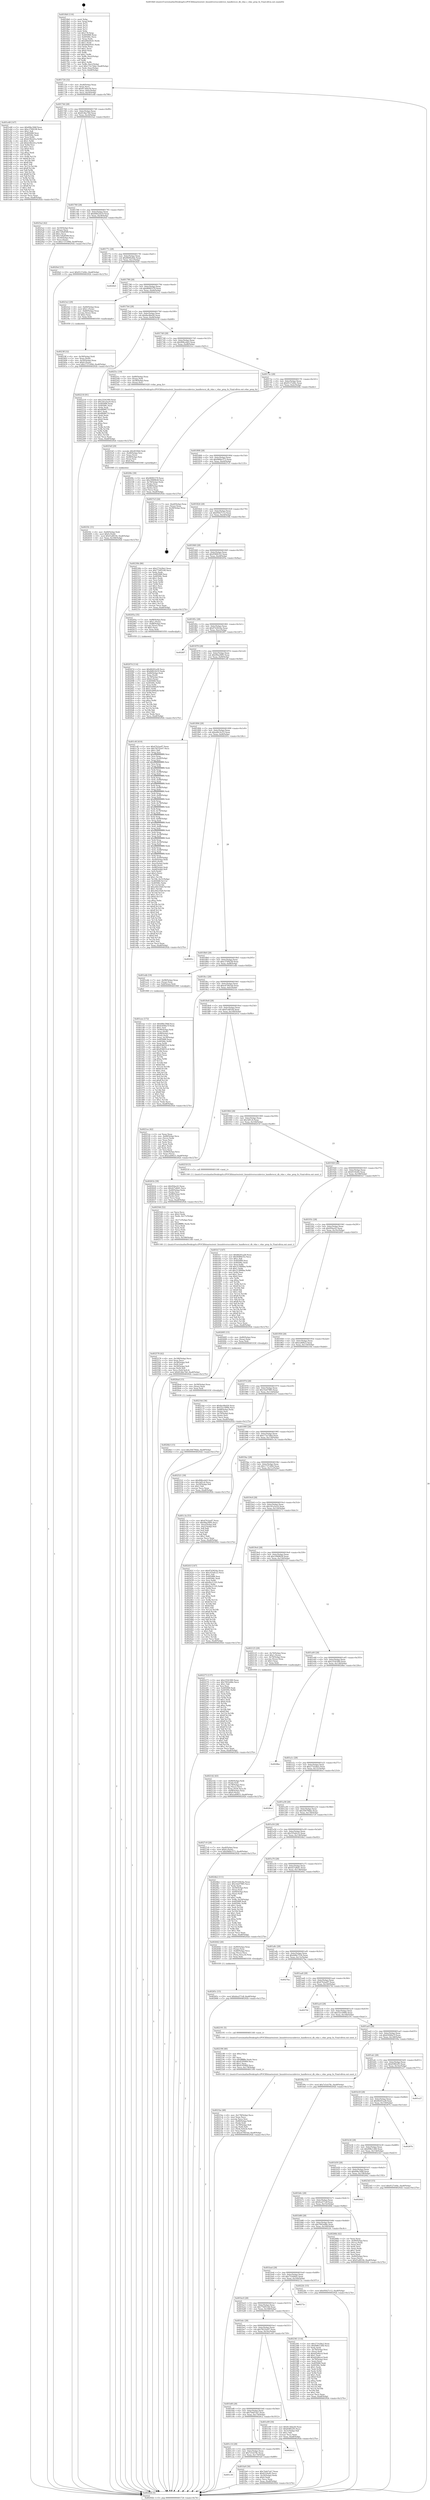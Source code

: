 digraph "0x4016b0" {
  label = "0x4016b0 (/mnt/c/Users/mathe/Desktop/tcc/POCII/binaries/extr_linuxdriversscsidevice_handlerscsi_dh_rdac.c_rdac_prep_fn_Final-ollvm.out::main(0))"
  labelloc = "t"
  node[shape=record]

  Entry [label="",width=0.3,height=0.3,shape=circle,fillcolor=black,style=filled]
  "0x401724" [label="{
     0x401724 [32]\l
     | [instrs]\l
     &nbsp;&nbsp;0x401724 \<+6\>: mov -0xa8(%rbp),%eax\l
     &nbsp;&nbsp;0x40172a \<+2\>: mov %eax,%ecx\l
     &nbsp;&nbsp;0x40172c \<+6\>: sub $0x81344a50,%ecx\l
     &nbsp;&nbsp;0x401732 \<+6\>: mov %eax,-0xbc(%rbp)\l
     &nbsp;&nbsp;0x401738 \<+6\>: mov %ecx,-0xc0(%rbp)\l
     &nbsp;&nbsp;0x40173e \<+6\>: je 0000000000401e48 \<main+0x798\>\l
  }"]
  "0x401e48" [label="{
     0x401e48 [147]\l
     | [instrs]\l
     &nbsp;&nbsp;0x401e48 \<+5\>: mov $0x69bc584f,%eax\l
     &nbsp;&nbsp;0x401e4d \<+5\>: mov $0xc3769238,%ecx\l
     &nbsp;&nbsp;0x401e52 \<+2\>: mov $0x1,%dl\l
     &nbsp;&nbsp;0x401e54 \<+7\>: mov 0x405068,%esi\l
     &nbsp;&nbsp;0x401e5b \<+7\>: mov 0x40506c,%edi\l
     &nbsp;&nbsp;0x401e62 \<+3\>: mov %esi,%r8d\l
     &nbsp;&nbsp;0x401e65 \<+7\>: sub $0xb18b2d1a,%r8d\l
     &nbsp;&nbsp;0x401e6c \<+4\>: sub $0x1,%r8d\l
     &nbsp;&nbsp;0x401e70 \<+7\>: add $0xb18b2d1a,%r8d\l
     &nbsp;&nbsp;0x401e77 \<+4\>: imul %r8d,%esi\l
     &nbsp;&nbsp;0x401e7b \<+3\>: and $0x1,%esi\l
     &nbsp;&nbsp;0x401e7e \<+3\>: cmp $0x0,%esi\l
     &nbsp;&nbsp;0x401e81 \<+4\>: sete %r9b\l
     &nbsp;&nbsp;0x401e85 \<+3\>: cmp $0xa,%edi\l
     &nbsp;&nbsp;0x401e88 \<+4\>: setl %r10b\l
     &nbsp;&nbsp;0x401e8c \<+3\>: mov %r9b,%r11b\l
     &nbsp;&nbsp;0x401e8f \<+4\>: xor $0xff,%r11b\l
     &nbsp;&nbsp;0x401e93 \<+3\>: mov %r10b,%bl\l
     &nbsp;&nbsp;0x401e96 \<+3\>: xor $0xff,%bl\l
     &nbsp;&nbsp;0x401e99 \<+3\>: xor $0x1,%dl\l
     &nbsp;&nbsp;0x401e9c \<+3\>: mov %r11b,%r14b\l
     &nbsp;&nbsp;0x401e9f \<+4\>: and $0xff,%r14b\l
     &nbsp;&nbsp;0x401ea3 \<+3\>: and %dl,%r9b\l
     &nbsp;&nbsp;0x401ea6 \<+3\>: mov %bl,%r15b\l
     &nbsp;&nbsp;0x401ea9 \<+4\>: and $0xff,%r15b\l
     &nbsp;&nbsp;0x401ead \<+3\>: and %dl,%r10b\l
     &nbsp;&nbsp;0x401eb0 \<+3\>: or %r9b,%r14b\l
     &nbsp;&nbsp;0x401eb3 \<+3\>: or %r10b,%r15b\l
     &nbsp;&nbsp;0x401eb6 \<+3\>: xor %r15b,%r14b\l
     &nbsp;&nbsp;0x401eb9 \<+3\>: or %bl,%r11b\l
     &nbsp;&nbsp;0x401ebc \<+4\>: xor $0xff,%r11b\l
     &nbsp;&nbsp;0x401ec0 \<+3\>: or $0x1,%dl\l
     &nbsp;&nbsp;0x401ec3 \<+3\>: and %dl,%r11b\l
     &nbsp;&nbsp;0x401ec6 \<+3\>: or %r11b,%r14b\l
     &nbsp;&nbsp;0x401ec9 \<+4\>: test $0x1,%r14b\l
     &nbsp;&nbsp;0x401ecd \<+3\>: cmovne %ecx,%eax\l
     &nbsp;&nbsp;0x401ed0 \<+6\>: mov %eax,-0xa8(%rbp)\l
     &nbsp;&nbsp;0x401ed6 \<+5\>: jmp 000000000040292b \<main+0x127b\>\l
  }"]
  "0x401744" [label="{
     0x401744 [28]\l
     | [instrs]\l
     &nbsp;&nbsp;0x401744 \<+5\>: jmp 0000000000401749 \<main+0x99\>\l
     &nbsp;&nbsp;0x401749 \<+6\>: mov -0xbc(%rbp),%eax\l
     &nbsp;&nbsp;0x40174f \<+5\>: sub $0x814be7b0,%eax\l
     &nbsp;&nbsp;0x401754 \<+6\>: mov %eax,-0xc4(%rbp)\l
     &nbsp;&nbsp;0x40175a \<+6\>: je 00000000004025a2 \<main+0xef2\>\l
  }"]
  Exit [label="",width=0.3,height=0.3,shape=circle,fillcolor=black,style=filled,peripheries=2]
  "0x4025a2" [label="{
     0x4025a2 [42]\l
     | [instrs]\l
     &nbsp;&nbsp;0x4025a2 \<+4\>: mov -0x50(%rbp),%rax\l
     &nbsp;&nbsp;0x4025a6 \<+2\>: mov (%rax),%ecx\l
     &nbsp;&nbsp;0x4025a8 \<+6\>: sub $0x729a8589,%ecx\l
     &nbsp;&nbsp;0x4025ae \<+3\>: add $0x1,%ecx\l
     &nbsp;&nbsp;0x4025b1 \<+6\>: add $0x729a8589,%ecx\l
     &nbsp;&nbsp;0x4025b7 \<+4\>: mov -0x50(%rbp),%rax\l
     &nbsp;&nbsp;0x4025bb \<+2\>: mov %ecx,(%rax)\l
     &nbsp;&nbsp;0x4025bd \<+10\>: movl $0x1737c69d,-0xa8(%rbp)\l
     &nbsp;&nbsp;0x4025c7 \<+5\>: jmp 000000000040292b \<main+0x127b\>\l
  }"]
  "0x401760" [label="{
     0x401760 [28]\l
     | [instrs]\l
     &nbsp;&nbsp;0x401760 \<+5\>: jmp 0000000000401765 \<main+0xb5\>\l
     &nbsp;&nbsp;0x401765 \<+6\>: mov -0xbc(%rbp),%eax\l
     &nbsp;&nbsp;0x40176b \<+5\>: sub $0x84822b19,%eax\l
     &nbsp;&nbsp;0x401770 \<+6\>: mov %eax,-0xc8(%rbp)\l
     &nbsp;&nbsp;0x401776 \<+6\>: je 00000000004020ef \<main+0xa3f\>\l
  }"]
  "0x4026b3" [label="{
     0x4026b3 [15]\l
     | [instrs]\l
     &nbsp;&nbsp;0x4026b3 \<+10\>: movl $0x304794de,-0xa8(%rbp)\l
     &nbsp;&nbsp;0x4026bd \<+5\>: jmp 000000000040292b \<main+0x127b\>\l
  }"]
  "0x4020ef" [label="{
     0x4020ef [15]\l
     | [instrs]\l
     &nbsp;&nbsp;0x4020ef \<+10\>: movl $0x9127e64c,-0xa8(%rbp)\l
     &nbsp;&nbsp;0x4020f9 \<+5\>: jmp 000000000040292b \<main+0x127b\>\l
  }"]
  "0x40177c" [label="{
     0x40177c [28]\l
     | [instrs]\l
     &nbsp;&nbsp;0x40177c \<+5\>: jmp 0000000000401781 \<main+0xd1\>\l
     &nbsp;&nbsp;0x401781 \<+6\>: mov -0xbc(%rbp),%eax\l
     &nbsp;&nbsp;0x401787 \<+5\>: sub $0x8600a4de,%eax\l
     &nbsp;&nbsp;0x40178c \<+6\>: mov %eax,-0xcc(%rbp)\l
     &nbsp;&nbsp;0x401792 \<+6\>: je 00000000004026d1 \<main+0x1021\>\l
  }"]
  "0x4026a4" [label="{
     0x4026a4 [15]\l
     | [instrs]\l
     &nbsp;&nbsp;0x4026a4 \<+4\>: mov -0x58(%rbp),%rax\l
     &nbsp;&nbsp;0x4026a8 \<+3\>: mov (%rax),%rax\l
     &nbsp;&nbsp;0x4026ab \<+3\>: mov %rax,%rdi\l
     &nbsp;&nbsp;0x4026ae \<+5\>: call 0000000000401030 \<free@plt\>\l
     | [calls]\l
     &nbsp;&nbsp;0x401030 \{1\} (unknown)\l
  }"]
  "0x4026d1" [label="{
     0x4026d1\l
  }", style=dashed]
  "0x401798" [label="{
     0x401798 [28]\l
     | [instrs]\l
     &nbsp;&nbsp;0x401798 \<+5\>: jmp 000000000040179d \<main+0xed\>\l
     &nbsp;&nbsp;0x40179d \<+6\>: mov -0xbc(%rbp),%eax\l
     &nbsp;&nbsp;0x4017a3 \<+5\>: sub $0x869f2379,%eax\l
     &nbsp;&nbsp;0x4017a8 \<+6\>: mov %eax,-0xd0(%rbp)\l
     &nbsp;&nbsp;0x4017ae \<+6\>: je 00000000004023e2 \<main+0xd32\>\l
  }"]
  "0x40265c" [label="{
     0x40265c [15]\l
     | [instrs]\l
     &nbsp;&nbsp;0x40265c \<+10\>: movl $0x6ea571df,-0xa8(%rbp)\l
     &nbsp;&nbsp;0x402666 \<+5\>: jmp 000000000040292b \<main+0x127b\>\l
  }"]
  "0x4023e2" [label="{
     0x4023e2 [29]\l
     | [instrs]\l
     &nbsp;&nbsp;0x4023e2 \<+4\>: mov -0x60(%rbp),%rax\l
     &nbsp;&nbsp;0x4023e6 \<+6\>: movl $0x1,(%rax)\l
     &nbsp;&nbsp;0x4023ec \<+4\>: mov -0x60(%rbp),%rax\l
     &nbsp;&nbsp;0x4023f0 \<+3\>: movslq (%rax),%rax\l
     &nbsp;&nbsp;0x4023f3 \<+4\>: shl $0x2,%rax\l
     &nbsp;&nbsp;0x4023f7 \<+3\>: mov %rax,%rdi\l
     &nbsp;&nbsp;0x4023fa \<+5\>: call 0000000000401050 \<malloc@plt\>\l
     | [calls]\l
     &nbsp;&nbsp;0x401050 \{1\} (unknown)\l
  }"]
  "0x4017b4" [label="{
     0x4017b4 [28]\l
     | [instrs]\l
     &nbsp;&nbsp;0x4017b4 \<+5\>: jmp 00000000004017b9 \<main+0x109\>\l
     &nbsp;&nbsp;0x4017b9 \<+6\>: mov -0xbc(%rbp),%eax\l
     &nbsp;&nbsp;0x4017bf \<+5\>: sub $0x8ac8bd26,%eax\l
     &nbsp;&nbsp;0x4017c4 \<+6\>: mov %eax,-0xd4(%rbp)\l
     &nbsp;&nbsp;0x4017ca \<+6\>: je 0000000000402218 \<main+0xb68\>\l
  }"]
  "0x4025fc" [label="{
     0x4025fc [31]\l
     | [instrs]\l
     &nbsp;&nbsp;0x4025fc \<+4\>: mov -0x40(%rbp),%rdi\l
     &nbsp;&nbsp;0x402600 \<+6\>: movl $0x0,(%rdi)\l
     &nbsp;&nbsp;0x402606 \<+10\>: movl $0xf1af8104,-0xa8(%rbp)\l
     &nbsp;&nbsp;0x402610 \<+6\>: mov %eax,-0x184(%rbp)\l
     &nbsp;&nbsp;0x402616 \<+5\>: jmp 000000000040292b \<main+0x127b\>\l
  }"]
  "0x402218" [label="{
     0x402218 [91]\l
     | [instrs]\l
     &nbsp;&nbsp;0x402218 \<+5\>: mov $0x23541f69,%eax\l
     &nbsp;&nbsp;0x40221d \<+5\>: mov $0x181a5a16,%ecx\l
     &nbsp;&nbsp;0x402222 \<+7\>: mov 0x405068,%edx\l
     &nbsp;&nbsp;0x402229 \<+7\>: mov 0x40506c,%esi\l
     &nbsp;&nbsp;0x402230 \<+2\>: mov %edx,%edi\l
     &nbsp;&nbsp;0x402232 \<+6\>: add $0x8f086733,%edi\l
     &nbsp;&nbsp;0x402238 \<+3\>: sub $0x1,%edi\l
     &nbsp;&nbsp;0x40223b \<+6\>: sub $0x8f086733,%edi\l
     &nbsp;&nbsp;0x402241 \<+3\>: imul %edi,%edx\l
     &nbsp;&nbsp;0x402244 \<+3\>: and $0x1,%edx\l
     &nbsp;&nbsp;0x402247 \<+3\>: cmp $0x0,%edx\l
     &nbsp;&nbsp;0x40224a \<+4\>: sete %r8b\l
     &nbsp;&nbsp;0x40224e \<+3\>: cmp $0xa,%esi\l
     &nbsp;&nbsp;0x402251 \<+4\>: setl %r9b\l
     &nbsp;&nbsp;0x402255 \<+3\>: mov %r8b,%r10b\l
     &nbsp;&nbsp;0x402258 \<+3\>: and %r9b,%r10b\l
     &nbsp;&nbsp;0x40225b \<+3\>: xor %r9b,%r8b\l
     &nbsp;&nbsp;0x40225e \<+3\>: or %r8b,%r10b\l
     &nbsp;&nbsp;0x402261 \<+4\>: test $0x1,%r10b\l
     &nbsp;&nbsp;0x402265 \<+3\>: cmovne %ecx,%eax\l
     &nbsp;&nbsp;0x402268 \<+6\>: mov %eax,-0xa8(%rbp)\l
     &nbsp;&nbsp;0x40226e \<+5\>: jmp 000000000040292b \<main+0x127b\>\l
  }"]
  "0x4017d0" [label="{
     0x4017d0 [28]\l
     | [instrs]\l
     &nbsp;&nbsp;0x4017d0 \<+5\>: jmp 00000000004017d5 \<main+0x125\>\l
     &nbsp;&nbsp;0x4017d5 \<+6\>: mov -0xbc(%rbp),%eax\l
     &nbsp;&nbsp;0x4017db \<+5\>: sub $0x908ce4d3,%eax\l
     &nbsp;&nbsp;0x4017e0 \<+6\>: mov %eax,-0xd8(%rbp)\l
     &nbsp;&nbsp;0x4017e6 \<+6\>: je 00000000004025cc \<main+0xf1c\>\l
  }"]
  "0x4025df" [label="{
     0x4025df [29]\l
     | [instrs]\l
     &nbsp;&nbsp;0x4025df \<+10\>: movabs $0x4030b6,%rdi\l
     &nbsp;&nbsp;0x4025e9 \<+4\>: mov -0x48(%rbp),%rsi\l
     &nbsp;&nbsp;0x4025ed \<+2\>: mov %eax,(%rsi)\l
     &nbsp;&nbsp;0x4025ef \<+4\>: mov -0x48(%rbp),%rsi\l
     &nbsp;&nbsp;0x4025f3 \<+2\>: mov (%rsi),%esi\l
     &nbsp;&nbsp;0x4025f5 \<+2\>: mov $0x0,%al\l
     &nbsp;&nbsp;0x4025f7 \<+5\>: call 0000000000401040 \<printf@plt\>\l
     | [calls]\l
     &nbsp;&nbsp;0x401040 \{1\} (unknown)\l
  }"]
  "0x4025cc" [label="{
     0x4025cc [19]\l
     | [instrs]\l
     &nbsp;&nbsp;0x4025cc \<+4\>: mov -0x80(%rbp),%rax\l
     &nbsp;&nbsp;0x4025d0 \<+3\>: mov (%rax),%rdi\l
     &nbsp;&nbsp;0x4025d3 \<+4\>: mov -0x58(%rbp),%rax\l
     &nbsp;&nbsp;0x4025d7 \<+3\>: mov (%rax),%rsi\l
     &nbsp;&nbsp;0x4025da \<+5\>: call 0000000000401420 \<rdac_prep_fn\>\l
     | [calls]\l
     &nbsp;&nbsp;0x401420 \{1\} (/mnt/c/Users/mathe/Desktop/tcc/POCII/binaries/extr_linuxdriversscsidevice_handlerscsi_dh_rdac.c_rdac_prep_fn_Final-ollvm.out::rdac_prep_fn)\l
  }"]
  "0x4017ec" [label="{
     0x4017ec [28]\l
     | [instrs]\l
     &nbsp;&nbsp;0x4017ec \<+5\>: jmp 00000000004017f1 \<main+0x141\>\l
     &nbsp;&nbsp;0x4017f1 \<+6\>: mov -0xbc(%rbp),%eax\l
     &nbsp;&nbsp;0x4017f7 \<+5\>: sub $0x9127e64c,%eax\l
     &nbsp;&nbsp;0x4017fc \<+6\>: mov %eax,-0xdc(%rbp)\l
     &nbsp;&nbsp;0x401802 \<+6\>: je 00000000004020fe \<main+0xa4e\>\l
  }"]
  "0x402578" [label="{
     0x402578 [42]\l
     | [instrs]\l
     &nbsp;&nbsp;0x402578 \<+6\>: mov -0x180(%rbp),%ecx\l
     &nbsp;&nbsp;0x40257e \<+3\>: imul %eax,%ecx\l
     &nbsp;&nbsp;0x402581 \<+4\>: mov -0x58(%rbp),%r8\l
     &nbsp;&nbsp;0x402585 \<+3\>: mov (%r8),%r8\l
     &nbsp;&nbsp;0x402588 \<+4\>: mov -0x50(%rbp),%r9\l
     &nbsp;&nbsp;0x40258c \<+3\>: movslq (%r9),%r9\l
     &nbsp;&nbsp;0x40258f \<+4\>: mov %ecx,(%r8,%r9,4)\l
     &nbsp;&nbsp;0x402593 \<+10\>: movl $0x814be7b0,-0xa8(%rbp)\l
     &nbsp;&nbsp;0x40259d \<+5\>: jmp 000000000040292b \<main+0x127b\>\l
  }"]
  "0x4020fe" [label="{
     0x4020fe [39]\l
     | [instrs]\l
     &nbsp;&nbsp;0x4020fe \<+5\>: mov $0x869f2379,%eax\l
     &nbsp;&nbsp;0x402103 \<+5\>: mov $0x1f949628,%ecx\l
     &nbsp;&nbsp;0x402108 \<+4\>: mov -0x78(%rbp),%rdx\l
     &nbsp;&nbsp;0x40210c \<+2\>: mov (%rdx),%esi\l
     &nbsp;&nbsp;0x40210e \<+7\>: mov -0x88(%rbp),%rdx\l
     &nbsp;&nbsp;0x402115 \<+2\>: cmp (%rdx),%esi\l
     &nbsp;&nbsp;0x402117 \<+3\>: cmovl %ecx,%eax\l
     &nbsp;&nbsp;0x40211a \<+6\>: mov %eax,-0xa8(%rbp)\l
     &nbsp;&nbsp;0x402120 \<+5\>: jmp 000000000040292b \<main+0x127b\>\l
  }"]
  "0x401808" [label="{
     0x401808 [28]\l
     | [instrs]\l
     &nbsp;&nbsp;0x401808 \<+5\>: jmp 000000000040180d \<main+0x15d\>\l
     &nbsp;&nbsp;0x40180d \<+6\>: mov -0xbc(%rbp),%eax\l
     &nbsp;&nbsp;0x401813 \<+5\>: sub $0x946bc573,%eax\l
     &nbsp;&nbsp;0x401818 \<+6\>: mov %eax,-0xe0(%rbp)\l
     &nbsp;&nbsp;0x40181e \<+6\>: je 00000000004027e5 \<main+0x1135\>\l
  }"]
  "0x402544" [label="{
     0x402544 [52]\l
     | [instrs]\l
     &nbsp;&nbsp;0x402544 \<+2\>: xor %ecx,%ecx\l
     &nbsp;&nbsp;0x402546 \<+5\>: mov $0x2,%edx\l
     &nbsp;&nbsp;0x40254b \<+6\>: mov %edx,-0x17c(%rbp)\l
     &nbsp;&nbsp;0x402551 \<+1\>: cltd\l
     &nbsp;&nbsp;0x402552 \<+6\>: mov -0x17c(%rbp),%esi\l
     &nbsp;&nbsp;0x402558 \<+2\>: idiv %esi\l
     &nbsp;&nbsp;0x40255a \<+6\>: imul $0xfffffffe,%edx,%edx\l
     &nbsp;&nbsp;0x402560 \<+2\>: mov %ecx,%edi\l
     &nbsp;&nbsp;0x402562 \<+2\>: sub %edx,%edi\l
     &nbsp;&nbsp;0x402564 \<+2\>: mov %ecx,%edx\l
     &nbsp;&nbsp;0x402566 \<+3\>: sub $0x1,%edx\l
     &nbsp;&nbsp;0x402569 \<+2\>: add %edx,%edi\l
     &nbsp;&nbsp;0x40256b \<+2\>: sub %edi,%ecx\l
     &nbsp;&nbsp;0x40256d \<+6\>: mov %ecx,-0x180(%rbp)\l
     &nbsp;&nbsp;0x402573 \<+5\>: call 0000000000401160 \<next_i\>\l
     | [calls]\l
     &nbsp;&nbsp;0x401160 \{1\} (/mnt/c/Users/mathe/Desktop/tcc/POCII/binaries/extr_linuxdriversscsidevice_handlerscsi_dh_rdac.c_rdac_prep_fn_Final-ollvm.out::next_i)\l
  }"]
  "0x4027e5" [label="{
     0x4027e5 [24]\l
     | [instrs]\l
     &nbsp;&nbsp;0x4027e5 \<+7\>: mov -0xa0(%rbp),%rax\l
     &nbsp;&nbsp;0x4027ec \<+2\>: mov (%rax),%eax\l
     &nbsp;&nbsp;0x4027ee \<+4\>: lea -0x28(%rbp),%rsp\l
     &nbsp;&nbsp;0x4027f2 \<+1\>: pop %rbx\l
     &nbsp;&nbsp;0x4027f3 \<+2\>: pop %r12\l
     &nbsp;&nbsp;0x4027f5 \<+2\>: pop %r13\l
     &nbsp;&nbsp;0x4027f7 \<+2\>: pop %r14\l
     &nbsp;&nbsp;0x4027f9 \<+2\>: pop %r15\l
     &nbsp;&nbsp;0x4027fb \<+1\>: pop %rbp\l
     &nbsp;&nbsp;0x4027fc \<+1\>: ret\l
  }"]
  "0x401824" [label="{
     0x401824 [28]\l
     | [instrs]\l
     &nbsp;&nbsp;0x401824 \<+5\>: jmp 0000000000401829 \<main+0x179\>\l
     &nbsp;&nbsp;0x401829 \<+6\>: mov -0xbc(%rbp),%eax\l
     &nbsp;&nbsp;0x40182f \<+5\>: sub $0x95627c12,%eax\l
     &nbsp;&nbsp;0x401834 \<+6\>: mov %eax,-0xe4(%rbp)\l
     &nbsp;&nbsp;0x40183a \<+6\>: je 000000000040230b \<main+0xc5b\>\l
  }"]
  "0x4023ff" [label="{
     0x4023ff [32]\l
     | [instrs]\l
     &nbsp;&nbsp;0x4023ff \<+4\>: mov -0x58(%rbp),%rdi\l
     &nbsp;&nbsp;0x402403 \<+3\>: mov %rax,(%rdi)\l
     &nbsp;&nbsp;0x402406 \<+4\>: mov -0x50(%rbp),%rax\l
     &nbsp;&nbsp;0x40240a \<+6\>: movl $0x0,(%rax)\l
     &nbsp;&nbsp;0x402410 \<+10\>: movl $0x1737c69d,-0xa8(%rbp)\l
     &nbsp;&nbsp;0x40241a \<+5\>: jmp 000000000040292b \<main+0x127b\>\l
  }"]
  "0x40230b" [label="{
     0x40230b [86]\l
     | [instrs]\l
     &nbsp;&nbsp;0x40230b \<+5\>: mov $0x271b28a2,%eax\l
     &nbsp;&nbsp;0x402310 \<+5\>: mov $0x77b95144,%ecx\l
     &nbsp;&nbsp;0x402315 \<+2\>: xor %edx,%edx\l
     &nbsp;&nbsp;0x402317 \<+7\>: mov 0x405068,%esi\l
     &nbsp;&nbsp;0x40231e \<+7\>: mov 0x40506c,%edi\l
     &nbsp;&nbsp;0x402325 \<+3\>: sub $0x1,%edx\l
     &nbsp;&nbsp;0x402328 \<+3\>: mov %esi,%r8d\l
     &nbsp;&nbsp;0x40232b \<+3\>: add %edx,%r8d\l
     &nbsp;&nbsp;0x40232e \<+4\>: imul %r8d,%esi\l
     &nbsp;&nbsp;0x402332 \<+3\>: and $0x1,%esi\l
     &nbsp;&nbsp;0x402335 \<+3\>: cmp $0x0,%esi\l
     &nbsp;&nbsp;0x402338 \<+4\>: sete %r9b\l
     &nbsp;&nbsp;0x40233c \<+3\>: cmp $0xa,%edi\l
     &nbsp;&nbsp;0x40233f \<+4\>: setl %r10b\l
     &nbsp;&nbsp;0x402343 \<+3\>: mov %r9b,%r11b\l
     &nbsp;&nbsp;0x402346 \<+3\>: and %r10b,%r11b\l
     &nbsp;&nbsp;0x402349 \<+3\>: xor %r10b,%r9b\l
     &nbsp;&nbsp;0x40234c \<+3\>: or %r9b,%r11b\l
     &nbsp;&nbsp;0x40234f \<+4\>: test $0x1,%r11b\l
     &nbsp;&nbsp;0x402353 \<+3\>: cmovne %ecx,%eax\l
     &nbsp;&nbsp;0x402356 \<+6\>: mov %eax,-0xa8(%rbp)\l
     &nbsp;&nbsp;0x40235c \<+5\>: jmp 000000000040292b \<main+0x127b\>\l
  }"]
  "0x401840" [label="{
     0x401840 [28]\l
     | [instrs]\l
     &nbsp;&nbsp;0x401840 \<+5\>: jmp 0000000000401845 \<main+0x195\>\l
     &nbsp;&nbsp;0x401845 \<+6\>: mov -0xbc(%rbp),%eax\l
     &nbsp;&nbsp;0x40184b \<+5\>: sub $0x958f4352,%eax\l
     &nbsp;&nbsp;0x401850 \<+6\>: mov %eax,-0xe8(%rbp)\l
     &nbsp;&nbsp;0x401856 \<+6\>: je 000000000040205a \<main+0x9aa\>\l
  }"]
  "0x4021be" [label="{
     0x4021be [48]\l
     | [instrs]\l
     &nbsp;&nbsp;0x4021be \<+6\>: mov -0x178(%rbp),%ecx\l
     &nbsp;&nbsp;0x4021c4 \<+3\>: imul %eax,%ecx\l
     &nbsp;&nbsp;0x4021c7 \<+3\>: movslq %ecx,%rsi\l
     &nbsp;&nbsp;0x4021ca \<+4\>: mov -0x80(%rbp),%rdi\l
     &nbsp;&nbsp;0x4021ce \<+3\>: mov (%rdi),%rdi\l
     &nbsp;&nbsp;0x4021d1 \<+4\>: mov -0x78(%rbp),%r8\l
     &nbsp;&nbsp;0x4021d5 \<+3\>: movslq (%r8),%r8\l
     &nbsp;&nbsp;0x4021d8 \<+4\>: mov (%rdi,%r8,8),%rdi\l
     &nbsp;&nbsp;0x4021dc \<+3\>: mov %rsi,(%rdi)\l
     &nbsp;&nbsp;0x4021df \<+10\>: movl $0xe47941bd,-0xa8(%rbp)\l
     &nbsp;&nbsp;0x4021e9 \<+5\>: jmp 000000000040292b \<main+0x127b\>\l
  }"]
  "0x40205a" [label="{
     0x40205a [35]\l
     | [instrs]\l
     &nbsp;&nbsp;0x40205a \<+7\>: mov -0x88(%rbp),%rax\l
     &nbsp;&nbsp;0x402061 \<+6\>: movl $0x1,(%rax)\l
     &nbsp;&nbsp;0x402067 \<+7\>: mov -0x88(%rbp),%rax\l
     &nbsp;&nbsp;0x40206e \<+3\>: movslq (%rax),%rax\l
     &nbsp;&nbsp;0x402071 \<+4\>: shl $0x3,%rax\l
     &nbsp;&nbsp;0x402075 \<+3\>: mov %rax,%rdi\l
     &nbsp;&nbsp;0x402078 \<+5\>: call 0000000000401050 \<malloc@plt\>\l
     | [calls]\l
     &nbsp;&nbsp;0x401050 \{1\} (unknown)\l
  }"]
  "0x40185c" [label="{
     0x40185c [28]\l
     | [instrs]\l
     &nbsp;&nbsp;0x40185c \<+5\>: jmp 0000000000401861 \<main+0x1b1\>\l
     &nbsp;&nbsp;0x401861 \<+6\>: mov -0xbc(%rbp),%eax\l
     &nbsp;&nbsp;0x401867 \<+5\>: sub $0x97d3624a,%eax\l
     &nbsp;&nbsp;0x40186c \<+6\>: mov %eax,-0xec(%rbp)\l
     &nbsp;&nbsp;0x401872 \<+6\>: je 00000000004028f7 \<main+0x1247\>\l
  }"]
  "0x402196" [label="{
     0x402196 [40]\l
     | [instrs]\l
     &nbsp;&nbsp;0x402196 \<+5\>: mov $0x2,%ecx\l
     &nbsp;&nbsp;0x40219b \<+1\>: cltd\l
     &nbsp;&nbsp;0x40219c \<+2\>: idiv %ecx\l
     &nbsp;&nbsp;0x40219e \<+6\>: imul $0xfffffffe,%edx,%ecx\l
     &nbsp;&nbsp;0x4021a4 \<+6\>: sub $0x4195069,%ecx\l
     &nbsp;&nbsp;0x4021aa \<+3\>: add $0x1,%ecx\l
     &nbsp;&nbsp;0x4021ad \<+6\>: add $0x4195069,%ecx\l
     &nbsp;&nbsp;0x4021b3 \<+6\>: mov %ecx,-0x178(%rbp)\l
     &nbsp;&nbsp;0x4021b9 \<+5\>: call 0000000000401160 \<next_i\>\l
     | [calls]\l
     &nbsp;&nbsp;0x401160 \{1\} (/mnt/c/Users/mathe/Desktop/tcc/POCII/binaries/extr_linuxdriversscsidevice_handlerscsi_dh_rdac.c_rdac_prep_fn_Final-ollvm.out::next_i)\l
  }"]
  "0x4028f7" [label="{
     0x4028f7\l
  }", style=dashed]
  "0x401878" [label="{
     0x401878 [28]\l
     | [instrs]\l
     &nbsp;&nbsp;0x401878 \<+5\>: jmp 000000000040187d \<main+0x1cd\>\l
     &nbsp;&nbsp;0x40187d \<+6\>: mov -0xbc(%rbp),%eax\l
     &nbsp;&nbsp;0x401883 \<+5\>: sub $0x99acf495,%eax\l
     &nbsp;&nbsp;0x401888 \<+6\>: mov %eax,-0xf0(%rbp)\l
     &nbsp;&nbsp;0x40188e \<+6\>: je 0000000000401c6f \<main+0x5bf\>\l
  }"]
  "0x402142" [label="{
     0x402142 [43]\l
     | [instrs]\l
     &nbsp;&nbsp;0x402142 \<+4\>: mov -0x80(%rbp),%rdi\l
     &nbsp;&nbsp;0x402146 \<+3\>: mov (%rdi),%rdi\l
     &nbsp;&nbsp;0x402149 \<+4\>: mov -0x78(%rbp),%rcx\l
     &nbsp;&nbsp;0x40214d \<+3\>: movslq (%rcx),%rcx\l
     &nbsp;&nbsp;0x402150 \<+4\>: mov %rax,(%rdi,%rcx,8)\l
     &nbsp;&nbsp;0x402154 \<+4\>: mov -0x68(%rbp),%rax\l
     &nbsp;&nbsp;0x402158 \<+6\>: movl $0x0,(%rax)\l
     &nbsp;&nbsp;0x40215e \<+10\>: movl $0xea40623,-0xa8(%rbp)\l
     &nbsp;&nbsp;0x402168 \<+5\>: jmp 000000000040292b \<main+0x127b\>\l
  }"]
  "0x401c6f" [label="{
     0x401c6f [410]\l
     | [instrs]\l
     &nbsp;&nbsp;0x401c6f \<+5\>: mov $0x47b2aa97,%eax\l
     &nbsp;&nbsp;0x401c74 \<+5\>: mov $0x78232e07,%ecx\l
     &nbsp;&nbsp;0x401c79 \<+2\>: mov $0x1,%dl\l
     &nbsp;&nbsp;0x401c7b \<+3\>: mov %rsp,%rsi\l
     &nbsp;&nbsp;0x401c7e \<+4\>: add $0xfffffffffffffff0,%rsi\l
     &nbsp;&nbsp;0x401c82 \<+3\>: mov %rsi,%rsp\l
     &nbsp;&nbsp;0x401c85 \<+7\>: mov %rsi,-0xa0(%rbp)\l
     &nbsp;&nbsp;0x401c8c \<+3\>: mov %rsp,%rsi\l
     &nbsp;&nbsp;0x401c8f \<+4\>: add $0xfffffffffffffff0,%rsi\l
     &nbsp;&nbsp;0x401c93 \<+3\>: mov %rsi,%rsp\l
     &nbsp;&nbsp;0x401c96 \<+3\>: mov %rsp,%rdi\l
     &nbsp;&nbsp;0x401c99 \<+4\>: add $0xfffffffffffffff0,%rdi\l
     &nbsp;&nbsp;0x401c9d \<+3\>: mov %rdi,%rsp\l
     &nbsp;&nbsp;0x401ca0 \<+7\>: mov %rdi,-0x98(%rbp)\l
     &nbsp;&nbsp;0x401ca7 \<+3\>: mov %rsp,%rdi\l
     &nbsp;&nbsp;0x401caa \<+4\>: add $0xfffffffffffffff0,%rdi\l
     &nbsp;&nbsp;0x401cae \<+3\>: mov %rdi,%rsp\l
     &nbsp;&nbsp;0x401cb1 \<+7\>: mov %rdi,-0x90(%rbp)\l
     &nbsp;&nbsp;0x401cb8 \<+3\>: mov %rsp,%rdi\l
     &nbsp;&nbsp;0x401cbb \<+4\>: add $0xfffffffffffffff0,%rdi\l
     &nbsp;&nbsp;0x401cbf \<+3\>: mov %rdi,%rsp\l
     &nbsp;&nbsp;0x401cc2 \<+7\>: mov %rdi,-0x88(%rbp)\l
     &nbsp;&nbsp;0x401cc9 \<+3\>: mov %rsp,%rdi\l
     &nbsp;&nbsp;0x401ccc \<+4\>: add $0xfffffffffffffff0,%rdi\l
     &nbsp;&nbsp;0x401cd0 \<+3\>: mov %rdi,%rsp\l
     &nbsp;&nbsp;0x401cd3 \<+4\>: mov %rdi,-0x80(%rbp)\l
     &nbsp;&nbsp;0x401cd7 \<+3\>: mov %rsp,%rdi\l
     &nbsp;&nbsp;0x401cda \<+4\>: add $0xfffffffffffffff0,%rdi\l
     &nbsp;&nbsp;0x401cde \<+3\>: mov %rdi,%rsp\l
     &nbsp;&nbsp;0x401ce1 \<+4\>: mov %rdi,-0x78(%rbp)\l
     &nbsp;&nbsp;0x401ce5 \<+3\>: mov %rsp,%rdi\l
     &nbsp;&nbsp;0x401ce8 \<+4\>: add $0xfffffffffffffff0,%rdi\l
     &nbsp;&nbsp;0x401cec \<+3\>: mov %rdi,%rsp\l
     &nbsp;&nbsp;0x401cef \<+4\>: mov %rdi,-0x70(%rbp)\l
     &nbsp;&nbsp;0x401cf3 \<+3\>: mov %rsp,%rdi\l
     &nbsp;&nbsp;0x401cf6 \<+4\>: add $0xfffffffffffffff0,%rdi\l
     &nbsp;&nbsp;0x401cfa \<+3\>: mov %rdi,%rsp\l
     &nbsp;&nbsp;0x401cfd \<+4\>: mov %rdi,-0x68(%rbp)\l
     &nbsp;&nbsp;0x401d01 \<+3\>: mov %rsp,%rdi\l
     &nbsp;&nbsp;0x401d04 \<+4\>: add $0xfffffffffffffff0,%rdi\l
     &nbsp;&nbsp;0x401d08 \<+3\>: mov %rdi,%rsp\l
     &nbsp;&nbsp;0x401d0b \<+4\>: mov %rdi,-0x60(%rbp)\l
     &nbsp;&nbsp;0x401d0f \<+3\>: mov %rsp,%rdi\l
     &nbsp;&nbsp;0x401d12 \<+4\>: add $0xfffffffffffffff0,%rdi\l
     &nbsp;&nbsp;0x401d16 \<+3\>: mov %rdi,%rsp\l
     &nbsp;&nbsp;0x401d19 \<+4\>: mov %rdi,-0x58(%rbp)\l
     &nbsp;&nbsp;0x401d1d \<+3\>: mov %rsp,%rdi\l
     &nbsp;&nbsp;0x401d20 \<+4\>: add $0xfffffffffffffff0,%rdi\l
     &nbsp;&nbsp;0x401d24 \<+3\>: mov %rdi,%rsp\l
     &nbsp;&nbsp;0x401d27 \<+4\>: mov %rdi,-0x50(%rbp)\l
     &nbsp;&nbsp;0x401d2b \<+3\>: mov %rsp,%rdi\l
     &nbsp;&nbsp;0x401d2e \<+4\>: add $0xfffffffffffffff0,%rdi\l
     &nbsp;&nbsp;0x401d32 \<+3\>: mov %rdi,%rsp\l
     &nbsp;&nbsp;0x401d35 \<+4\>: mov %rdi,-0x48(%rbp)\l
     &nbsp;&nbsp;0x401d39 \<+3\>: mov %rsp,%rdi\l
     &nbsp;&nbsp;0x401d3c \<+4\>: add $0xfffffffffffffff0,%rdi\l
     &nbsp;&nbsp;0x401d40 \<+3\>: mov %rdi,%rsp\l
     &nbsp;&nbsp;0x401d43 \<+4\>: mov %rdi,-0x40(%rbp)\l
     &nbsp;&nbsp;0x401d47 \<+7\>: mov -0xa0(%rbp),%rdi\l
     &nbsp;&nbsp;0x401d4e \<+6\>: movl $0x0,(%rdi)\l
     &nbsp;&nbsp;0x401d54 \<+7\>: mov -0xac(%rbp),%r8d\l
     &nbsp;&nbsp;0x401d5b \<+3\>: mov %r8d,(%rsi)\l
     &nbsp;&nbsp;0x401d5e \<+7\>: mov -0x98(%rbp),%rdi\l
     &nbsp;&nbsp;0x401d65 \<+7\>: mov -0xb8(%rbp),%r9\l
     &nbsp;&nbsp;0x401d6c \<+3\>: mov %r9,(%rdi)\l
     &nbsp;&nbsp;0x401d6f \<+3\>: cmpl $0x2,(%rsi)\l
     &nbsp;&nbsp;0x401d72 \<+4\>: setne %r10b\l
     &nbsp;&nbsp;0x401d76 \<+4\>: and $0x1,%r10b\l
     &nbsp;&nbsp;0x401d7a \<+4\>: mov %r10b,-0x31(%rbp)\l
     &nbsp;&nbsp;0x401d7e \<+8\>: mov 0x405068,%r11d\l
     &nbsp;&nbsp;0x401d86 \<+7\>: mov 0x40506c,%ebx\l
     &nbsp;&nbsp;0x401d8d \<+3\>: mov %r11d,%r14d\l
     &nbsp;&nbsp;0x401d90 \<+7\>: add $0xc64235b9,%r14d\l
     &nbsp;&nbsp;0x401d97 \<+4\>: sub $0x1,%r14d\l
     &nbsp;&nbsp;0x401d9b \<+7\>: sub $0xc64235b9,%r14d\l
     &nbsp;&nbsp;0x401da2 \<+4\>: imul %r14d,%r11d\l
     &nbsp;&nbsp;0x401da6 \<+4\>: and $0x1,%r11d\l
     &nbsp;&nbsp;0x401daa \<+4\>: cmp $0x0,%r11d\l
     &nbsp;&nbsp;0x401dae \<+4\>: sete %r10b\l
     &nbsp;&nbsp;0x401db2 \<+3\>: cmp $0xa,%ebx\l
     &nbsp;&nbsp;0x401db5 \<+4\>: setl %r15b\l
     &nbsp;&nbsp;0x401db9 \<+3\>: mov %r10b,%r12b\l
     &nbsp;&nbsp;0x401dbc \<+4\>: xor $0xff,%r12b\l
     &nbsp;&nbsp;0x401dc0 \<+3\>: mov %r15b,%r13b\l
     &nbsp;&nbsp;0x401dc3 \<+4\>: xor $0xff,%r13b\l
     &nbsp;&nbsp;0x401dc7 \<+3\>: xor $0x0,%dl\l
     &nbsp;&nbsp;0x401dca \<+3\>: mov %r12b,%sil\l
     &nbsp;&nbsp;0x401dcd \<+4\>: and $0x0,%sil\l
     &nbsp;&nbsp;0x401dd1 \<+3\>: and %dl,%r10b\l
     &nbsp;&nbsp;0x401dd4 \<+3\>: mov %r13b,%dil\l
     &nbsp;&nbsp;0x401dd7 \<+4\>: and $0x0,%dil\l
     &nbsp;&nbsp;0x401ddb \<+3\>: and %dl,%r15b\l
     &nbsp;&nbsp;0x401dde \<+3\>: or %r10b,%sil\l
     &nbsp;&nbsp;0x401de1 \<+3\>: or %r15b,%dil\l
     &nbsp;&nbsp;0x401de4 \<+3\>: xor %dil,%sil\l
     &nbsp;&nbsp;0x401de7 \<+3\>: or %r13b,%r12b\l
     &nbsp;&nbsp;0x401dea \<+4\>: xor $0xff,%r12b\l
     &nbsp;&nbsp;0x401dee \<+3\>: or $0x0,%dl\l
     &nbsp;&nbsp;0x401df1 \<+3\>: and %dl,%r12b\l
     &nbsp;&nbsp;0x401df4 \<+3\>: or %r12b,%sil\l
     &nbsp;&nbsp;0x401df7 \<+4\>: test $0x1,%sil\l
     &nbsp;&nbsp;0x401dfb \<+3\>: cmovne %ecx,%eax\l
     &nbsp;&nbsp;0x401dfe \<+6\>: mov %eax,-0xa8(%rbp)\l
     &nbsp;&nbsp;0x401e04 \<+5\>: jmp 000000000040292b \<main+0x127b\>\l
  }"]
  "0x401894" [label="{
     0x401894 [28]\l
     | [instrs]\l
     &nbsp;&nbsp;0x401894 \<+5\>: jmp 0000000000401899 \<main+0x1e9\>\l
     &nbsp;&nbsp;0x401899 \<+6\>: mov -0xbc(%rbp),%eax\l
     &nbsp;&nbsp;0x40189f \<+5\>: sub $0xa0b14c53,%eax\l
     &nbsp;&nbsp;0x4018a4 \<+6\>: mov %eax,-0xf4(%rbp)\l
     &nbsp;&nbsp;0x4018aa \<+6\>: je 000000000040291c \<main+0x126c\>\l
  }"]
  "0x40207d" [label="{
     0x40207d [114]\l
     | [instrs]\l
     &nbsp;&nbsp;0x40207d \<+5\>: mov $0x66201a28,%ecx\l
     &nbsp;&nbsp;0x402082 \<+5\>: mov $0x84822b19,%edx\l
     &nbsp;&nbsp;0x402087 \<+4\>: mov -0x80(%rbp),%rdi\l
     &nbsp;&nbsp;0x40208b \<+3\>: mov %rax,(%rdi)\l
     &nbsp;&nbsp;0x40208e \<+4\>: mov -0x78(%rbp),%rax\l
     &nbsp;&nbsp;0x402092 \<+6\>: movl $0x0,(%rax)\l
     &nbsp;&nbsp;0x402098 \<+7\>: mov 0x405068,%esi\l
     &nbsp;&nbsp;0x40209f \<+8\>: mov 0x40506c,%r8d\l
     &nbsp;&nbsp;0x4020a7 \<+3\>: mov %esi,%r9d\l
     &nbsp;&nbsp;0x4020aa \<+7\>: add $0x81b66b29,%r9d\l
     &nbsp;&nbsp;0x4020b1 \<+4\>: sub $0x1,%r9d\l
     &nbsp;&nbsp;0x4020b5 \<+7\>: sub $0x81b66b29,%r9d\l
     &nbsp;&nbsp;0x4020bc \<+4\>: imul %r9d,%esi\l
     &nbsp;&nbsp;0x4020c0 \<+3\>: and $0x1,%esi\l
     &nbsp;&nbsp;0x4020c3 \<+3\>: cmp $0x0,%esi\l
     &nbsp;&nbsp;0x4020c6 \<+4\>: sete %r10b\l
     &nbsp;&nbsp;0x4020ca \<+4\>: cmp $0xa,%r8d\l
     &nbsp;&nbsp;0x4020ce \<+4\>: setl %r11b\l
     &nbsp;&nbsp;0x4020d2 \<+3\>: mov %r10b,%bl\l
     &nbsp;&nbsp;0x4020d5 \<+3\>: and %r11b,%bl\l
     &nbsp;&nbsp;0x4020d8 \<+3\>: xor %r11b,%r10b\l
     &nbsp;&nbsp;0x4020db \<+3\>: or %r10b,%bl\l
     &nbsp;&nbsp;0x4020de \<+3\>: test $0x1,%bl\l
     &nbsp;&nbsp;0x4020e1 \<+3\>: cmovne %edx,%ecx\l
     &nbsp;&nbsp;0x4020e4 \<+6\>: mov %ecx,-0xa8(%rbp)\l
     &nbsp;&nbsp;0x4020ea \<+5\>: jmp 000000000040292b \<main+0x127b\>\l
  }"]
  "0x40291c" [label="{
     0x40291c\l
  }", style=dashed]
  "0x4018b0" [label="{
     0x4018b0 [28]\l
     | [instrs]\l
     &nbsp;&nbsp;0x4018b0 \<+5\>: jmp 00000000004018b5 \<main+0x205\>\l
     &nbsp;&nbsp;0x4018b5 \<+6\>: mov -0xbc(%rbp),%eax\l
     &nbsp;&nbsp;0x4018bb \<+5\>: sub $0xc3769238,%eax\l
     &nbsp;&nbsp;0x4018c0 \<+6\>: mov %eax,-0xf8(%rbp)\l
     &nbsp;&nbsp;0x4018c6 \<+6\>: je 0000000000401edb \<main+0x82b\>\l
  }"]
  "0x401c30" [label="{
     0x401c30\l
  }", style=dashed]
  "0x401edb" [label="{
     0x401edb [19]\l
     | [instrs]\l
     &nbsp;&nbsp;0x401edb \<+7\>: mov -0x98(%rbp),%rax\l
     &nbsp;&nbsp;0x401ee2 \<+3\>: mov (%rax),%rax\l
     &nbsp;&nbsp;0x401ee5 \<+4\>: mov 0x8(%rax),%rdi\l
     &nbsp;&nbsp;0x401ee9 \<+5\>: call 0000000000401060 \<atoi@plt\>\l
     | [calls]\l
     &nbsp;&nbsp;0x401060 \{1\} (unknown)\l
  }"]
  "0x4018cc" [label="{
     0x4018cc [28]\l
     | [instrs]\l
     &nbsp;&nbsp;0x4018cc \<+5\>: jmp 00000000004018d1 \<main+0x221\>\l
     &nbsp;&nbsp;0x4018d1 \<+6\>: mov -0xbc(%rbp),%eax\l
     &nbsp;&nbsp;0x4018d7 \<+5\>: sub $0xe47941bd,%eax\l
     &nbsp;&nbsp;0x4018dc \<+6\>: mov %eax,-0xfc(%rbp)\l
     &nbsp;&nbsp;0x4018e2 \<+6\>: je 00000000004021ee \<main+0xb3e\>\l
  }"]
  "0x401fa9" [label="{
     0x401fa9 [30]\l
     | [instrs]\l
     &nbsp;&nbsp;0x401fa9 \<+5\>: mov $0x7b4d7eb7,%eax\l
     &nbsp;&nbsp;0x401fae \<+5\>: mov $0x8316e82,%ecx\l
     &nbsp;&nbsp;0x401fb3 \<+3\>: mov -0x30(%rbp),%edx\l
     &nbsp;&nbsp;0x401fb6 \<+3\>: cmp $0x0,%edx\l
     &nbsp;&nbsp;0x401fb9 \<+3\>: cmove %ecx,%eax\l
     &nbsp;&nbsp;0x401fbc \<+6\>: mov %eax,-0xa8(%rbp)\l
     &nbsp;&nbsp;0x401fc2 \<+5\>: jmp 000000000040292b \<main+0x127b\>\l
  }"]
  "0x4021ee" [label="{
     0x4021ee [42]\l
     | [instrs]\l
     &nbsp;&nbsp;0x4021ee \<+2\>: xor %eax,%eax\l
     &nbsp;&nbsp;0x4021f0 \<+4\>: mov -0x68(%rbp),%rcx\l
     &nbsp;&nbsp;0x4021f4 \<+2\>: mov (%rcx),%edx\l
     &nbsp;&nbsp;0x4021f6 \<+2\>: mov %eax,%esi\l
     &nbsp;&nbsp;0x4021f8 \<+2\>: sub %edx,%esi\l
     &nbsp;&nbsp;0x4021fa \<+2\>: mov %eax,%edx\l
     &nbsp;&nbsp;0x4021fc \<+3\>: sub $0x1,%edx\l
     &nbsp;&nbsp;0x4021ff \<+2\>: add %edx,%esi\l
     &nbsp;&nbsp;0x402201 \<+2\>: sub %esi,%eax\l
     &nbsp;&nbsp;0x402203 \<+4\>: mov -0x68(%rbp),%rcx\l
     &nbsp;&nbsp;0x402207 \<+2\>: mov %eax,(%rcx)\l
     &nbsp;&nbsp;0x402209 \<+10\>: movl $0xea40623,-0xa8(%rbp)\l
     &nbsp;&nbsp;0x402213 \<+5\>: jmp 000000000040292b \<main+0x127b\>\l
  }"]
  "0x4018e8" [label="{
     0x4018e8 [28]\l
     | [instrs]\l
     &nbsp;&nbsp;0x4018e8 \<+5\>: jmp 00000000004018ed \<main+0x23d\>\l
     &nbsp;&nbsp;0x4018ed \<+6\>: mov -0xbc(%rbp),%eax\l
     &nbsp;&nbsp;0x4018f3 \<+5\>: sub $0xf1af8104,%eax\l
     &nbsp;&nbsp;0x4018f8 \<+6\>: mov %eax,-0x100(%rbp)\l
     &nbsp;&nbsp;0x4018fe \<+6\>: je 000000000040261b \<main+0xf6b\>\l
  }"]
  "0x401c14" [label="{
     0x401c14 [28]\l
     | [instrs]\l
     &nbsp;&nbsp;0x401c14 \<+5\>: jmp 0000000000401c19 \<main+0x569\>\l
     &nbsp;&nbsp;0x401c19 \<+6\>: mov -0xbc(%rbp),%eax\l
     &nbsp;&nbsp;0x401c1f \<+5\>: sub $0x7e5cb78c,%eax\l
     &nbsp;&nbsp;0x401c24 \<+6\>: mov %eax,-0x174(%rbp)\l
     &nbsp;&nbsp;0x401c2a \<+6\>: je 0000000000401fa9 \<main+0x8f9\>\l
  }"]
  "0x40261b" [label="{
     0x40261b [39]\l
     | [instrs]\l
     &nbsp;&nbsp;0x40261b \<+5\>: mov $0x95fac43,%eax\l
     &nbsp;&nbsp;0x402620 \<+5\>: mov $0x427afb41,%ecx\l
     &nbsp;&nbsp;0x402625 \<+4\>: mov -0x40(%rbp),%rdx\l
     &nbsp;&nbsp;0x402629 \<+2\>: mov (%rdx),%esi\l
     &nbsp;&nbsp;0x40262b \<+7\>: mov -0x88(%rbp),%rdx\l
     &nbsp;&nbsp;0x402632 \<+2\>: cmp (%rdx),%esi\l
     &nbsp;&nbsp;0x402634 \<+3\>: cmovl %ecx,%eax\l
     &nbsp;&nbsp;0x402637 \<+6\>: mov %eax,-0xa8(%rbp)\l
     &nbsp;&nbsp;0x40263d \<+5\>: jmp 000000000040292b \<main+0x127b\>\l
  }"]
  "0x401904" [label="{
     0x401904 [28]\l
     | [instrs]\l
     &nbsp;&nbsp;0x401904 \<+5\>: jmp 0000000000401909 \<main+0x259\>\l
     &nbsp;&nbsp;0x401909 \<+6\>: mov -0xbc(%rbp),%eax\l
     &nbsp;&nbsp;0x40190f \<+5\>: sub $0x3df1c6,%eax\l
     &nbsp;&nbsp;0x401914 \<+6\>: mov %eax,-0x104(%rbp)\l
     &nbsp;&nbsp;0x40191a \<+6\>: je 000000000040253f \<main+0xe8f\>\l
  }"]
  "0x4026c2" [label="{
     0x4026c2\l
  }", style=dashed]
  "0x40253f" [label="{
     0x40253f [5]\l
     | [instrs]\l
     &nbsp;&nbsp;0x40253f \<+5\>: call 0000000000401160 \<next_i\>\l
     | [calls]\l
     &nbsp;&nbsp;0x401160 \{1\} (/mnt/c/Users/mathe/Desktop/tcc/POCII/binaries/extr_linuxdriversscsidevice_handlerscsi_dh_rdac.c_rdac_prep_fn_Final-ollvm.out::next_i)\l
  }"]
  "0x401920" [label="{
     0x401920 [28]\l
     | [instrs]\l
     &nbsp;&nbsp;0x401920 \<+5\>: jmp 0000000000401925 \<main+0x275\>\l
     &nbsp;&nbsp;0x401925 \<+6\>: mov -0xbc(%rbp),%eax\l
     &nbsp;&nbsp;0x40192b \<+5\>: sub $0x8316e82,%eax\l
     &nbsp;&nbsp;0x401930 \<+6\>: mov %eax,-0x108(%rbp)\l
     &nbsp;&nbsp;0x401936 \<+6\>: je 0000000000401fc7 \<main+0x917\>\l
  }"]
  "0x401eee" [label="{
     0x401eee [172]\l
     | [instrs]\l
     &nbsp;&nbsp;0x401eee \<+5\>: mov $0x69bc584f,%ecx\l
     &nbsp;&nbsp;0x401ef3 \<+5\>: mov $0x63046a7f,%edx\l
     &nbsp;&nbsp;0x401ef8 \<+3\>: mov $0x1,%sil\l
     &nbsp;&nbsp;0x401efb \<+7\>: mov -0x90(%rbp),%rdi\l
     &nbsp;&nbsp;0x401f02 \<+2\>: mov %eax,(%rdi)\l
     &nbsp;&nbsp;0x401f04 \<+7\>: mov -0x90(%rbp),%rdi\l
     &nbsp;&nbsp;0x401f0b \<+2\>: mov (%rdi),%eax\l
     &nbsp;&nbsp;0x401f0d \<+3\>: mov %eax,-0x30(%rbp)\l
     &nbsp;&nbsp;0x401f10 \<+7\>: mov 0x405068,%eax\l
     &nbsp;&nbsp;0x401f17 \<+8\>: mov 0x40506c,%r8d\l
     &nbsp;&nbsp;0x401f1f \<+3\>: mov %eax,%r9d\l
     &nbsp;&nbsp;0x401f22 \<+7\>: sub $0x858655c4,%r9d\l
     &nbsp;&nbsp;0x401f29 \<+4\>: sub $0x1,%r9d\l
     &nbsp;&nbsp;0x401f2d \<+7\>: add $0x858655c4,%r9d\l
     &nbsp;&nbsp;0x401f34 \<+4\>: imul %r9d,%eax\l
     &nbsp;&nbsp;0x401f38 \<+3\>: and $0x1,%eax\l
     &nbsp;&nbsp;0x401f3b \<+3\>: cmp $0x0,%eax\l
     &nbsp;&nbsp;0x401f3e \<+4\>: sete %r10b\l
     &nbsp;&nbsp;0x401f42 \<+4\>: cmp $0xa,%r8d\l
     &nbsp;&nbsp;0x401f46 \<+4\>: setl %r11b\l
     &nbsp;&nbsp;0x401f4a \<+3\>: mov %r10b,%bl\l
     &nbsp;&nbsp;0x401f4d \<+3\>: xor $0xff,%bl\l
     &nbsp;&nbsp;0x401f50 \<+3\>: mov %r11b,%r14b\l
     &nbsp;&nbsp;0x401f53 \<+4\>: xor $0xff,%r14b\l
     &nbsp;&nbsp;0x401f57 \<+4\>: xor $0x1,%sil\l
     &nbsp;&nbsp;0x401f5b \<+3\>: mov %bl,%r15b\l
     &nbsp;&nbsp;0x401f5e \<+4\>: and $0xff,%r15b\l
     &nbsp;&nbsp;0x401f62 \<+3\>: and %sil,%r10b\l
     &nbsp;&nbsp;0x401f65 \<+3\>: mov %r14b,%r12b\l
     &nbsp;&nbsp;0x401f68 \<+4\>: and $0xff,%r12b\l
     &nbsp;&nbsp;0x401f6c \<+3\>: and %sil,%r11b\l
     &nbsp;&nbsp;0x401f6f \<+3\>: or %r10b,%r15b\l
     &nbsp;&nbsp;0x401f72 \<+3\>: or %r11b,%r12b\l
     &nbsp;&nbsp;0x401f75 \<+3\>: xor %r12b,%r15b\l
     &nbsp;&nbsp;0x401f78 \<+3\>: or %r14b,%bl\l
     &nbsp;&nbsp;0x401f7b \<+3\>: xor $0xff,%bl\l
     &nbsp;&nbsp;0x401f7e \<+4\>: or $0x1,%sil\l
     &nbsp;&nbsp;0x401f82 \<+3\>: and %sil,%bl\l
     &nbsp;&nbsp;0x401f85 \<+3\>: or %bl,%r15b\l
     &nbsp;&nbsp;0x401f88 \<+4\>: test $0x1,%r15b\l
     &nbsp;&nbsp;0x401f8c \<+3\>: cmovne %edx,%ecx\l
     &nbsp;&nbsp;0x401f8f \<+6\>: mov %ecx,-0xa8(%rbp)\l
     &nbsp;&nbsp;0x401f95 \<+5\>: jmp 000000000040292b \<main+0x127b\>\l
  }"]
  "0x401fc7" [label="{
     0x401fc7 [147]\l
     | [instrs]\l
     &nbsp;&nbsp;0x401fc7 \<+5\>: mov $0x66201a28,%eax\l
     &nbsp;&nbsp;0x401fcc \<+5\>: mov $0x958f4352,%ecx\l
     &nbsp;&nbsp;0x401fd1 \<+2\>: mov $0x1,%dl\l
     &nbsp;&nbsp;0x401fd3 \<+7\>: mov 0x405068,%esi\l
     &nbsp;&nbsp;0x401fda \<+7\>: mov 0x40506c,%edi\l
     &nbsp;&nbsp;0x401fe1 \<+3\>: mov %esi,%r8d\l
     &nbsp;&nbsp;0x401fe4 \<+7\>: add $0x315890ba,%r8d\l
     &nbsp;&nbsp;0x401feb \<+4\>: sub $0x1,%r8d\l
     &nbsp;&nbsp;0x401fef \<+7\>: sub $0x315890ba,%r8d\l
     &nbsp;&nbsp;0x401ff6 \<+4\>: imul %r8d,%esi\l
     &nbsp;&nbsp;0x401ffa \<+3\>: and $0x1,%esi\l
     &nbsp;&nbsp;0x401ffd \<+3\>: cmp $0x0,%esi\l
     &nbsp;&nbsp;0x402000 \<+4\>: sete %r9b\l
     &nbsp;&nbsp;0x402004 \<+3\>: cmp $0xa,%edi\l
     &nbsp;&nbsp;0x402007 \<+4\>: setl %r10b\l
     &nbsp;&nbsp;0x40200b \<+3\>: mov %r9b,%r11b\l
     &nbsp;&nbsp;0x40200e \<+4\>: xor $0xff,%r11b\l
     &nbsp;&nbsp;0x402012 \<+3\>: mov %r10b,%bl\l
     &nbsp;&nbsp;0x402015 \<+3\>: xor $0xff,%bl\l
     &nbsp;&nbsp;0x402018 \<+3\>: xor $0x1,%dl\l
     &nbsp;&nbsp;0x40201b \<+3\>: mov %r11b,%r14b\l
     &nbsp;&nbsp;0x40201e \<+4\>: and $0xff,%r14b\l
     &nbsp;&nbsp;0x402022 \<+3\>: and %dl,%r9b\l
     &nbsp;&nbsp;0x402025 \<+3\>: mov %bl,%r15b\l
     &nbsp;&nbsp;0x402028 \<+4\>: and $0xff,%r15b\l
     &nbsp;&nbsp;0x40202c \<+3\>: and %dl,%r10b\l
     &nbsp;&nbsp;0x40202f \<+3\>: or %r9b,%r14b\l
     &nbsp;&nbsp;0x402032 \<+3\>: or %r10b,%r15b\l
     &nbsp;&nbsp;0x402035 \<+3\>: xor %r15b,%r14b\l
     &nbsp;&nbsp;0x402038 \<+3\>: or %bl,%r11b\l
     &nbsp;&nbsp;0x40203b \<+4\>: xor $0xff,%r11b\l
     &nbsp;&nbsp;0x40203f \<+3\>: or $0x1,%dl\l
     &nbsp;&nbsp;0x402042 \<+3\>: and %dl,%r11b\l
     &nbsp;&nbsp;0x402045 \<+3\>: or %r11b,%r14b\l
     &nbsp;&nbsp;0x402048 \<+4\>: test $0x1,%r14b\l
     &nbsp;&nbsp;0x40204c \<+3\>: cmovne %ecx,%eax\l
     &nbsp;&nbsp;0x40204f \<+6\>: mov %eax,-0xa8(%rbp)\l
     &nbsp;&nbsp;0x402055 \<+5\>: jmp 000000000040292b \<main+0x127b\>\l
  }"]
  "0x40193c" [label="{
     0x40193c [28]\l
     | [instrs]\l
     &nbsp;&nbsp;0x40193c \<+5\>: jmp 0000000000401941 \<main+0x291\>\l
     &nbsp;&nbsp;0x401941 \<+6\>: mov -0xbc(%rbp),%eax\l
     &nbsp;&nbsp;0x401947 \<+5\>: sub $0x95fac43,%eax\l
     &nbsp;&nbsp;0x40194c \<+6\>: mov %eax,-0x10c(%rbp)\l
     &nbsp;&nbsp;0x401952 \<+6\>: je 0000000000402695 \<main+0xfe5\>\l
  }"]
  "0x401bf8" [label="{
     0x401bf8 [28]\l
     | [instrs]\l
     &nbsp;&nbsp;0x401bf8 \<+5\>: jmp 0000000000401bfd \<main+0x54d\>\l
     &nbsp;&nbsp;0x401bfd \<+6\>: mov -0xbc(%rbp),%eax\l
     &nbsp;&nbsp;0x401c03 \<+5\>: sub $0x7b4d7eb7,%eax\l
     &nbsp;&nbsp;0x401c08 \<+6\>: mov %eax,-0x170(%rbp)\l
     &nbsp;&nbsp;0x401c0e \<+6\>: je 00000000004026c2 \<main+0x1012\>\l
  }"]
  "0x402695" [label="{
     0x402695 [15]\l
     | [instrs]\l
     &nbsp;&nbsp;0x402695 \<+4\>: mov -0x80(%rbp),%rax\l
     &nbsp;&nbsp;0x402699 \<+3\>: mov (%rax),%rax\l
     &nbsp;&nbsp;0x40269c \<+3\>: mov %rax,%rdi\l
     &nbsp;&nbsp;0x40269f \<+5\>: call 0000000000401030 \<free@plt\>\l
     | [calls]\l
     &nbsp;&nbsp;0x401030 \{1\} (unknown)\l
  }"]
  "0x401958" [label="{
     0x401958 [28]\l
     | [instrs]\l
     &nbsp;&nbsp;0x401958 \<+5\>: jmp 000000000040195d \<main+0x2ad\>\l
     &nbsp;&nbsp;0x40195d \<+6\>: mov -0xbc(%rbp),%eax\l
     &nbsp;&nbsp;0x401963 \<+5\>: sub $0xea40623,%eax\l
     &nbsp;&nbsp;0x401968 \<+6\>: mov %eax,-0x110(%rbp)\l
     &nbsp;&nbsp;0x40196e \<+6\>: je 000000000040216d \<main+0xabd\>\l
  }"]
  "0x401e09" [label="{
     0x401e09 [30]\l
     | [instrs]\l
     &nbsp;&nbsp;0x401e09 \<+5\>: mov $0x81344a50,%eax\l
     &nbsp;&nbsp;0x401e0e \<+5\>: mov $0x65f822f5,%ecx\l
     &nbsp;&nbsp;0x401e13 \<+3\>: mov -0x31(%rbp),%dl\l
     &nbsp;&nbsp;0x401e16 \<+3\>: test $0x1,%dl\l
     &nbsp;&nbsp;0x401e19 \<+3\>: cmovne %ecx,%eax\l
     &nbsp;&nbsp;0x401e1c \<+6\>: mov %eax,-0xa8(%rbp)\l
     &nbsp;&nbsp;0x401e22 \<+5\>: jmp 000000000040292b \<main+0x127b\>\l
  }"]
  "0x40216d" [label="{
     0x40216d [36]\l
     | [instrs]\l
     &nbsp;&nbsp;0x40216d \<+5\>: mov $0x8ac8bd26,%eax\l
     &nbsp;&nbsp;0x402172 \<+5\>: mov $0x52e1490b,%ecx\l
     &nbsp;&nbsp;0x402177 \<+4\>: mov -0x68(%rbp),%rdx\l
     &nbsp;&nbsp;0x40217b \<+2\>: mov (%rdx),%esi\l
     &nbsp;&nbsp;0x40217d \<+4\>: mov -0x70(%rbp),%rdx\l
     &nbsp;&nbsp;0x402181 \<+2\>: cmp (%rdx),%esi\l
     &nbsp;&nbsp;0x402183 \<+3\>: cmovl %ecx,%eax\l
     &nbsp;&nbsp;0x402186 \<+6\>: mov %eax,-0xa8(%rbp)\l
     &nbsp;&nbsp;0x40218c \<+5\>: jmp 000000000040292b \<main+0x127b\>\l
  }"]
  "0x401974" [label="{
     0x401974 [28]\l
     | [instrs]\l
     &nbsp;&nbsp;0x401974 \<+5\>: jmp 0000000000401979 \<main+0x2c9\>\l
     &nbsp;&nbsp;0x401979 \<+6\>: mov -0xbc(%rbp),%eax\l
     &nbsp;&nbsp;0x40197f \<+5\>: sub $0x10a07985,%eax\l
     &nbsp;&nbsp;0x401984 \<+6\>: mov %eax,-0x114(%rbp)\l
     &nbsp;&nbsp;0x40198a \<+6\>: je 0000000000402521 \<main+0xe71\>\l
  }"]
  "0x401bdc" [label="{
     0x401bdc [28]\l
     | [instrs]\l
     &nbsp;&nbsp;0x401bdc \<+5\>: jmp 0000000000401be1 \<main+0x531\>\l
     &nbsp;&nbsp;0x401be1 \<+6\>: mov -0xbc(%rbp),%eax\l
     &nbsp;&nbsp;0x401be7 \<+5\>: sub $0x78232e07,%eax\l
     &nbsp;&nbsp;0x401bec \<+6\>: mov %eax,-0x16c(%rbp)\l
     &nbsp;&nbsp;0x401bf2 \<+6\>: je 0000000000401e09 \<main+0x759\>\l
  }"]
  "0x402521" [label="{
     0x402521 [30]\l
     | [instrs]\l
     &nbsp;&nbsp;0x402521 \<+5\>: mov $0x908ce4d3,%eax\l
     &nbsp;&nbsp;0x402526 \<+5\>: mov $0x3df1c6,%ecx\l
     &nbsp;&nbsp;0x40252b \<+3\>: mov -0x29(%rbp),%dl\l
     &nbsp;&nbsp;0x40252e \<+3\>: test $0x1,%dl\l
     &nbsp;&nbsp;0x402531 \<+3\>: cmovne %ecx,%eax\l
     &nbsp;&nbsp;0x402534 \<+6\>: mov %eax,-0xa8(%rbp)\l
     &nbsp;&nbsp;0x40253a \<+5\>: jmp 000000000040292b \<main+0x127b\>\l
  }"]
  "0x401990" [label="{
     0x401990 [28]\l
     | [instrs]\l
     &nbsp;&nbsp;0x401990 \<+5\>: jmp 0000000000401995 \<main+0x2e5\>\l
     &nbsp;&nbsp;0x401995 \<+6\>: mov -0xbc(%rbp),%eax\l
     &nbsp;&nbsp;0x40199b \<+5\>: sub $0x172e7dbd,%eax\l
     &nbsp;&nbsp;0x4019a0 \<+6\>: mov %eax,-0x118(%rbp)\l
     &nbsp;&nbsp;0x4019a6 \<+6\>: je 0000000000401c3a \<main+0x58a\>\l
  }"]
  "0x402361" [label="{
     0x402361 [114]\l
     | [instrs]\l
     &nbsp;&nbsp;0x402361 \<+5\>: mov $0x271b28a2,%eax\l
     &nbsp;&nbsp;0x402366 \<+5\>: mov $0x698e1284,%ecx\l
     &nbsp;&nbsp;0x40236b \<+2\>: xor %edx,%edx\l
     &nbsp;&nbsp;0x40236d \<+4\>: mov -0x78(%rbp),%rsi\l
     &nbsp;&nbsp;0x402371 \<+2\>: mov (%rsi),%edi\l
     &nbsp;&nbsp;0x402373 \<+6\>: sub $0xbf2d6ecd,%edi\l
     &nbsp;&nbsp;0x402379 \<+3\>: add $0x1,%edi\l
     &nbsp;&nbsp;0x40237c \<+6\>: add $0xbf2d6ecd,%edi\l
     &nbsp;&nbsp;0x402382 \<+4\>: mov -0x78(%rbp),%rsi\l
     &nbsp;&nbsp;0x402386 \<+2\>: mov %edi,(%rsi)\l
     &nbsp;&nbsp;0x402388 \<+7\>: mov 0x405068,%edi\l
     &nbsp;&nbsp;0x40238f \<+8\>: mov 0x40506c,%r8d\l
     &nbsp;&nbsp;0x402397 \<+3\>: sub $0x1,%edx\l
     &nbsp;&nbsp;0x40239a \<+3\>: mov %edi,%r9d\l
     &nbsp;&nbsp;0x40239d \<+3\>: add %edx,%r9d\l
     &nbsp;&nbsp;0x4023a0 \<+4\>: imul %r9d,%edi\l
     &nbsp;&nbsp;0x4023a4 \<+3\>: and $0x1,%edi\l
     &nbsp;&nbsp;0x4023a7 \<+3\>: cmp $0x0,%edi\l
     &nbsp;&nbsp;0x4023aa \<+4\>: sete %r10b\l
     &nbsp;&nbsp;0x4023ae \<+4\>: cmp $0xa,%r8d\l
     &nbsp;&nbsp;0x4023b2 \<+4\>: setl %r11b\l
     &nbsp;&nbsp;0x4023b6 \<+3\>: mov %r10b,%bl\l
     &nbsp;&nbsp;0x4023b9 \<+3\>: and %r11b,%bl\l
     &nbsp;&nbsp;0x4023bc \<+3\>: xor %r11b,%r10b\l
     &nbsp;&nbsp;0x4023bf \<+3\>: or %r10b,%bl\l
     &nbsp;&nbsp;0x4023c2 \<+3\>: test $0x1,%bl\l
     &nbsp;&nbsp;0x4023c5 \<+3\>: cmovne %ecx,%eax\l
     &nbsp;&nbsp;0x4023c8 \<+6\>: mov %eax,-0xa8(%rbp)\l
     &nbsp;&nbsp;0x4023ce \<+5\>: jmp 000000000040292b \<main+0x127b\>\l
  }"]
  "0x401c3a" [label="{
     0x401c3a [53]\l
     | [instrs]\l
     &nbsp;&nbsp;0x401c3a \<+5\>: mov $0x47b2aa97,%eax\l
     &nbsp;&nbsp;0x401c3f \<+5\>: mov $0x99acf495,%ecx\l
     &nbsp;&nbsp;0x401c44 \<+6\>: mov -0xa2(%rbp),%dl\l
     &nbsp;&nbsp;0x401c4a \<+7\>: mov -0xa1(%rbp),%sil\l
     &nbsp;&nbsp;0x401c51 \<+3\>: mov %dl,%dil\l
     &nbsp;&nbsp;0x401c54 \<+3\>: and %sil,%dil\l
     &nbsp;&nbsp;0x401c57 \<+3\>: xor %sil,%dl\l
     &nbsp;&nbsp;0x401c5a \<+3\>: or %dl,%dil\l
     &nbsp;&nbsp;0x401c5d \<+4\>: test $0x1,%dil\l
     &nbsp;&nbsp;0x401c61 \<+3\>: cmovne %ecx,%eax\l
     &nbsp;&nbsp;0x401c64 \<+6\>: mov %eax,-0xa8(%rbp)\l
     &nbsp;&nbsp;0x401c6a \<+5\>: jmp 000000000040292b \<main+0x127b\>\l
  }"]
  "0x4019ac" [label="{
     0x4019ac [28]\l
     | [instrs]\l
     &nbsp;&nbsp;0x4019ac \<+5\>: jmp 00000000004019b1 \<main+0x301\>\l
     &nbsp;&nbsp;0x4019b1 \<+6\>: mov -0xbc(%rbp),%eax\l
     &nbsp;&nbsp;0x4019b7 \<+5\>: sub $0x1737c69d,%eax\l
     &nbsp;&nbsp;0x4019bc \<+6\>: mov %eax,-0x11c(%rbp)\l
     &nbsp;&nbsp;0x4019c2 \<+6\>: je 000000000040241f \<main+0xd6f\>\l
  }"]
  "0x40292b" [label="{
     0x40292b [5]\l
     | [instrs]\l
     &nbsp;&nbsp;0x40292b \<+5\>: jmp 0000000000401724 \<main+0x74\>\l
  }"]
  "0x4016b0" [label="{
     0x4016b0 [116]\l
     | [instrs]\l
     &nbsp;&nbsp;0x4016b0 \<+1\>: push %rbp\l
     &nbsp;&nbsp;0x4016b1 \<+3\>: mov %rsp,%rbp\l
     &nbsp;&nbsp;0x4016b4 \<+2\>: push %r15\l
     &nbsp;&nbsp;0x4016b6 \<+2\>: push %r14\l
     &nbsp;&nbsp;0x4016b8 \<+2\>: push %r13\l
     &nbsp;&nbsp;0x4016ba \<+2\>: push %r12\l
     &nbsp;&nbsp;0x4016bc \<+1\>: push %rbx\l
     &nbsp;&nbsp;0x4016bd \<+7\>: sub $0x178,%rsp\l
     &nbsp;&nbsp;0x4016c4 \<+7\>: mov 0x405068,%eax\l
     &nbsp;&nbsp;0x4016cb \<+7\>: mov 0x40506c,%ecx\l
     &nbsp;&nbsp;0x4016d2 \<+2\>: mov %eax,%edx\l
     &nbsp;&nbsp;0x4016d4 \<+6\>: sub $0xd9da9ed1,%edx\l
     &nbsp;&nbsp;0x4016da \<+3\>: sub $0x1,%edx\l
     &nbsp;&nbsp;0x4016dd \<+6\>: add $0xd9da9ed1,%edx\l
     &nbsp;&nbsp;0x4016e3 \<+3\>: imul %edx,%eax\l
     &nbsp;&nbsp;0x4016e6 \<+3\>: and $0x1,%eax\l
     &nbsp;&nbsp;0x4016e9 \<+3\>: cmp $0x0,%eax\l
     &nbsp;&nbsp;0x4016ec \<+4\>: sete %r8b\l
     &nbsp;&nbsp;0x4016f0 \<+4\>: and $0x1,%r8b\l
     &nbsp;&nbsp;0x4016f4 \<+7\>: mov %r8b,-0xa2(%rbp)\l
     &nbsp;&nbsp;0x4016fb \<+3\>: cmp $0xa,%ecx\l
     &nbsp;&nbsp;0x4016fe \<+4\>: setl %r8b\l
     &nbsp;&nbsp;0x401702 \<+4\>: and $0x1,%r8b\l
     &nbsp;&nbsp;0x401706 \<+7\>: mov %r8b,-0xa1(%rbp)\l
     &nbsp;&nbsp;0x40170d \<+10\>: movl $0x172e7dbd,-0xa8(%rbp)\l
     &nbsp;&nbsp;0x401717 \<+6\>: mov %edi,-0xac(%rbp)\l
     &nbsp;&nbsp;0x40171d \<+7\>: mov %rsi,-0xb8(%rbp)\l
  }"]
  "0x401bc0" [label="{
     0x401bc0 [28]\l
     | [instrs]\l
     &nbsp;&nbsp;0x401bc0 \<+5\>: jmp 0000000000401bc5 \<main+0x515\>\l
     &nbsp;&nbsp;0x401bc5 \<+6\>: mov -0xbc(%rbp),%eax\l
     &nbsp;&nbsp;0x401bcb \<+5\>: sub $0x77b95144,%eax\l
     &nbsp;&nbsp;0x401bd0 \<+6\>: mov %eax,-0x168(%rbp)\l
     &nbsp;&nbsp;0x401bd6 \<+6\>: je 0000000000402361 \<main+0xcb1\>\l
  }"]
  "0x40272c" [label="{
     0x40272c\l
  }", style=dashed]
  "0x40241f" [label="{
     0x40241f [147]\l
     | [instrs]\l
     &nbsp;&nbsp;0x40241f \<+5\>: mov $0x97d3624a,%eax\l
     &nbsp;&nbsp;0x402424 \<+5\>: mov $0x355a0c22,%ecx\l
     &nbsp;&nbsp;0x402429 \<+2\>: mov $0x1,%dl\l
     &nbsp;&nbsp;0x40242b \<+7\>: mov 0x405068,%esi\l
     &nbsp;&nbsp;0x402432 \<+7\>: mov 0x40506c,%edi\l
     &nbsp;&nbsp;0x402439 \<+3\>: mov %esi,%r8d\l
     &nbsp;&nbsp;0x40243c \<+7\>: add $0xf4e21105,%r8d\l
     &nbsp;&nbsp;0x402443 \<+4\>: sub $0x1,%r8d\l
     &nbsp;&nbsp;0x402447 \<+7\>: sub $0xf4e21105,%r8d\l
     &nbsp;&nbsp;0x40244e \<+4\>: imul %r8d,%esi\l
     &nbsp;&nbsp;0x402452 \<+3\>: and $0x1,%esi\l
     &nbsp;&nbsp;0x402455 \<+3\>: cmp $0x0,%esi\l
     &nbsp;&nbsp;0x402458 \<+4\>: sete %r9b\l
     &nbsp;&nbsp;0x40245c \<+3\>: cmp $0xa,%edi\l
     &nbsp;&nbsp;0x40245f \<+4\>: setl %r10b\l
     &nbsp;&nbsp;0x402463 \<+3\>: mov %r9b,%r11b\l
     &nbsp;&nbsp;0x402466 \<+4\>: xor $0xff,%r11b\l
     &nbsp;&nbsp;0x40246a \<+3\>: mov %r10b,%bl\l
     &nbsp;&nbsp;0x40246d \<+3\>: xor $0xff,%bl\l
     &nbsp;&nbsp;0x402470 \<+3\>: xor $0x1,%dl\l
     &nbsp;&nbsp;0x402473 \<+3\>: mov %r11b,%r14b\l
     &nbsp;&nbsp;0x402476 \<+4\>: and $0xff,%r14b\l
     &nbsp;&nbsp;0x40247a \<+3\>: and %dl,%r9b\l
     &nbsp;&nbsp;0x40247d \<+3\>: mov %bl,%r15b\l
     &nbsp;&nbsp;0x402480 \<+4\>: and $0xff,%r15b\l
     &nbsp;&nbsp;0x402484 \<+3\>: and %dl,%r10b\l
     &nbsp;&nbsp;0x402487 \<+3\>: or %r9b,%r14b\l
     &nbsp;&nbsp;0x40248a \<+3\>: or %r10b,%r15b\l
     &nbsp;&nbsp;0x40248d \<+3\>: xor %r15b,%r14b\l
     &nbsp;&nbsp;0x402490 \<+3\>: or %bl,%r11b\l
     &nbsp;&nbsp;0x402493 \<+4\>: xor $0xff,%r11b\l
     &nbsp;&nbsp;0x402497 \<+3\>: or $0x1,%dl\l
     &nbsp;&nbsp;0x40249a \<+3\>: and %dl,%r11b\l
     &nbsp;&nbsp;0x40249d \<+3\>: or %r11b,%r14b\l
     &nbsp;&nbsp;0x4024a0 \<+4\>: test $0x1,%r14b\l
     &nbsp;&nbsp;0x4024a4 \<+3\>: cmovne %ecx,%eax\l
     &nbsp;&nbsp;0x4024a7 \<+6\>: mov %eax,-0xa8(%rbp)\l
     &nbsp;&nbsp;0x4024ad \<+5\>: jmp 000000000040292b \<main+0x127b\>\l
  }"]
  "0x4019c8" [label="{
     0x4019c8 [28]\l
     | [instrs]\l
     &nbsp;&nbsp;0x4019c8 \<+5\>: jmp 00000000004019cd \<main+0x31d\>\l
     &nbsp;&nbsp;0x4019cd \<+6\>: mov -0xbc(%rbp),%eax\l
     &nbsp;&nbsp;0x4019d3 \<+5\>: sub $0x181a5a16,%eax\l
     &nbsp;&nbsp;0x4019d8 \<+6\>: mov %eax,-0x120(%rbp)\l
     &nbsp;&nbsp;0x4019de \<+6\>: je 0000000000402273 \<main+0xbc3\>\l
  }"]
  "0x401ba4" [label="{
     0x401ba4 [28]\l
     | [instrs]\l
     &nbsp;&nbsp;0x401ba4 \<+5\>: jmp 0000000000401ba9 \<main+0x4f9\>\l
     &nbsp;&nbsp;0x401ba9 \<+6\>: mov -0xbc(%rbp),%eax\l
     &nbsp;&nbsp;0x401baf \<+5\>: sub $0x75244fd5,%eax\l
     &nbsp;&nbsp;0x401bb4 \<+6\>: mov %eax,-0x164(%rbp)\l
     &nbsp;&nbsp;0x401bba \<+6\>: je 000000000040272c \<main+0x107c\>\l
  }"]
  "0x402273" [label="{
     0x402273 [137]\l
     | [instrs]\l
     &nbsp;&nbsp;0x402273 \<+5\>: mov $0x23541f69,%eax\l
     &nbsp;&nbsp;0x402278 \<+5\>: mov $0x7003e68e,%ecx\l
     &nbsp;&nbsp;0x40227d \<+2\>: mov $0x1,%dl\l
     &nbsp;&nbsp;0x40227f \<+2\>: xor %esi,%esi\l
     &nbsp;&nbsp;0x402281 \<+7\>: mov 0x405068,%edi\l
     &nbsp;&nbsp;0x402288 \<+8\>: mov 0x40506c,%r8d\l
     &nbsp;&nbsp;0x402290 \<+3\>: sub $0x1,%esi\l
     &nbsp;&nbsp;0x402293 \<+3\>: mov %edi,%r9d\l
     &nbsp;&nbsp;0x402296 \<+3\>: add %esi,%r9d\l
     &nbsp;&nbsp;0x402299 \<+4\>: imul %r9d,%edi\l
     &nbsp;&nbsp;0x40229d \<+3\>: and $0x1,%edi\l
     &nbsp;&nbsp;0x4022a0 \<+3\>: cmp $0x0,%edi\l
     &nbsp;&nbsp;0x4022a3 \<+4\>: sete %r10b\l
     &nbsp;&nbsp;0x4022a7 \<+4\>: cmp $0xa,%r8d\l
     &nbsp;&nbsp;0x4022ab \<+4\>: setl %r11b\l
     &nbsp;&nbsp;0x4022af \<+3\>: mov %r10b,%bl\l
     &nbsp;&nbsp;0x4022b2 \<+3\>: xor $0xff,%bl\l
     &nbsp;&nbsp;0x4022b5 \<+3\>: mov %r11b,%r14b\l
     &nbsp;&nbsp;0x4022b8 \<+4\>: xor $0xff,%r14b\l
     &nbsp;&nbsp;0x4022bc \<+3\>: xor $0x1,%dl\l
     &nbsp;&nbsp;0x4022bf \<+3\>: mov %bl,%r15b\l
     &nbsp;&nbsp;0x4022c2 \<+4\>: and $0xff,%r15b\l
     &nbsp;&nbsp;0x4022c6 \<+3\>: and %dl,%r10b\l
     &nbsp;&nbsp;0x4022c9 \<+3\>: mov %r14b,%r12b\l
     &nbsp;&nbsp;0x4022cc \<+4\>: and $0xff,%r12b\l
     &nbsp;&nbsp;0x4022d0 \<+3\>: and %dl,%r11b\l
     &nbsp;&nbsp;0x4022d3 \<+3\>: or %r10b,%r15b\l
     &nbsp;&nbsp;0x4022d6 \<+3\>: or %r11b,%r12b\l
     &nbsp;&nbsp;0x4022d9 \<+3\>: xor %r12b,%r15b\l
     &nbsp;&nbsp;0x4022dc \<+3\>: or %r14b,%bl\l
     &nbsp;&nbsp;0x4022df \<+3\>: xor $0xff,%bl\l
     &nbsp;&nbsp;0x4022e2 \<+3\>: or $0x1,%dl\l
     &nbsp;&nbsp;0x4022e5 \<+2\>: and %dl,%bl\l
     &nbsp;&nbsp;0x4022e7 \<+3\>: or %bl,%r15b\l
     &nbsp;&nbsp;0x4022ea \<+4\>: test $0x1,%r15b\l
     &nbsp;&nbsp;0x4022ee \<+3\>: cmovne %ecx,%eax\l
     &nbsp;&nbsp;0x4022f1 \<+6\>: mov %eax,-0xa8(%rbp)\l
     &nbsp;&nbsp;0x4022f7 \<+5\>: jmp 000000000040292b \<main+0x127b\>\l
  }"]
  "0x4019e4" [label="{
     0x4019e4 [28]\l
     | [instrs]\l
     &nbsp;&nbsp;0x4019e4 \<+5\>: jmp 00000000004019e9 \<main+0x339\>\l
     &nbsp;&nbsp;0x4019e9 \<+6\>: mov -0xbc(%rbp),%eax\l
     &nbsp;&nbsp;0x4019ef \<+5\>: sub $0x1f949628,%eax\l
     &nbsp;&nbsp;0x4019f4 \<+6\>: mov %eax,-0x124(%rbp)\l
     &nbsp;&nbsp;0x4019fa \<+6\>: je 0000000000402125 \<main+0xa75\>\l
  }"]
  "0x4022fc" [label="{
     0x4022fc [15]\l
     | [instrs]\l
     &nbsp;&nbsp;0x4022fc \<+10\>: movl $0x95627c12,-0xa8(%rbp)\l
     &nbsp;&nbsp;0x402306 \<+5\>: jmp 000000000040292b \<main+0x127b\>\l
  }"]
  "0x402125" [label="{
     0x402125 [29]\l
     | [instrs]\l
     &nbsp;&nbsp;0x402125 \<+4\>: mov -0x70(%rbp),%rax\l
     &nbsp;&nbsp;0x402129 \<+6\>: movl $0x1,(%rax)\l
     &nbsp;&nbsp;0x40212f \<+4\>: mov -0x70(%rbp),%rax\l
     &nbsp;&nbsp;0x402133 \<+3\>: movslq (%rax),%rax\l
     &nbsp;&nbsp;0x402136 \<+4\>: shl $0x3,%rax\l
     &nbsp;&nbsp;0x40213a \<+3\>: mov %rax,%rdi\l
     &nbsp;&nbsp;0x40213d \<+5\>: call 0000000000401050 \<malloc@plt\>\l
     | [calls]\l
     &nbsp;&nbsp;0x401050 \{1\} (unknown)\l
  }"]
  "0x401a00" [label="{
     0x401a00 [28]\l
     | [instrs]\l
     &nbsp;&nbsp;0x401a00 \<+5\>: jmp 0000000000401a05 \<main+0x355\>\l
     &nbsp;&nbsp;0x401a05 \<+6\>: mov -0xbc(%rbp),%eax\l
     &nbsp;&nbsp;0x401a0b \<+5\>: sub $0x23541f69,%eax\l
     &nbsp;&nbsp;0x401a10 \<+6\>: mov %eax,-0x128(%rbp)\l
     &nbsp;&nbsp;0x401a16 \<+6\>: je 00000000004028be \<main+0x120e\>\l
  }"]
  "0x401b88" [label="{
     0x401b88 [28]\l
     | [instrs]\l
     &nbsp;&nbsp;0x401b88 \<+5\>: jmp 0000000000401b8d \<main+0x4dd\>\l
     &nbsp;&nbsp;0x401b8d \<+6\>: mov -0xbc(%rbp),%eax\l
     &nbsp;&nbsp;0x401b93 \<+5\>: sub $0x7003e68e,%eax\l
     &nbsp;&nbsp;0x401b98 \<+6\>: mov %eax,-0x160(%rbp)\l
     &nbsp;&nbsp;0x401b9e \<+6\>: je 00000000004022fc \<main+0xc4c\>\l
  }"]
  "0x4028be" [label="{
     0x4028be\l
  }", style=dashed]
  "0x401a1c" [label="{
     0x401a1c [28]\l
     | [instrs]\l
     &nbsp;&nbsp;0x401a1c \<+5\>: jmp 0000000000401a21 \<main+0x371\>\l
     &nbsp;&nbsp;0x401a21 \<+6\>: mov -0xbc(%rbp),%eax\l
     &nbsp;&nbsp;0x401a27 \<+5\>: sub $0x271b28a2,%eax\l
     &nbsp;&nbsp;0x401a2c \<+6\>: mov %eax,-0x12c(%rbp)\l
     &nbsp;&nbsp;0x401a32 \<+6\>: je 00000000004028cd \<main+0x121d\>\l
  }"]
  "0x40266b" [label="{
     0x40266b [42]\l
     | [instrs]\l
     &nbsp;&nbsp;0x40266b \<+2\>: xor %eax,%eax\l
     &nbsp;&nbsp;0x40266d \<+4\>: mov -0x40(%rbp),%rcx\l
     &nbsp;&nbsp;0x402671 \<+2\>: mov (%rcx),%edx\l
     &nbsp;&nbsp;0x402673 \<+2\>: mov %eax,%esi\l
     &nbsp;&nbsp;0x402675 \<+2\>: sub %edx,%esi\l
     &nbsp;&nbsp;0x402677 \<+2\>: mov %eax,%edx\l
     &nbsp;&nbsp;0x402679 \<+3\>: sub $0x1,%edx\l
     &nbsp;&nbsp;0x40267c \<+2\>: add %edx,%esi\l
     &nbsp;&nbsp;0x40267e \<+2\>: sub %esi,%eax\l
     &nbsp;&nbsp;0x402680 \<+4\>: mov -0x40(%rbp),%rcx\l
     &nbsp;&nbsp;0x402684 \<+2\>: mov %eax,(%rcx)\l
     &nbsp;&nbsp;0x402686 \<+10\>: movl $0xf1af8104,-0xa8(%rbp)\l
     &nbsp;&nbsp;0x402690 \<+5\>: jmp 000000000040292b \<main+0x127b\>\l
  }"]
  "0x4028cd" [label="{
     0x4028cd\l
  }", style=dashed]
  "0x401a38" [label="{
     0x401a38 [28]\l
     | [instrs]\l
     &nbsp;&nbsp;0x401a38 \<+5\>: jmp 0000000000401a3d \<main+0x38d\>\l
     &nbsp;&nbsp;0x401a3d \<+6\>: mov -0xbc(%rbp),%eax\l
     &nbsp;&nbsp;0x401a43 \<+5\>: sub $0x304794de,%eax\l
     &nbsp;&nbsp;0x401a48 \<+6\>: mov %eax,-0x130(%rbp)\l
     &nbsp;&nbsp;0x401a4e \<+6\>: je 00000000004027c9 \<main+0x1119\>\l
  }"]
  "0x401b6c" [label="{
     0x401b6c [28]\l
     | [instrs]\l
     &nbsp;&nbsp;0x401b6c \<+5\>: jmp 0000000000401b71 \<main+0x4c1\>\l
     &nbsp;&nbsp;0x401b71 \<+6\>: mov -0xbc(%rbp),%eax\l
     &nbsp;&nbsp;0x401b77 \<+5\>: sub $0x6ea571df,%eax\l
     &nbsp;&nbsp;0x401b7c \<+6\>: mov %eax,-0x15c(%rbp)\l
     &nbsp;&nbsp;0x401b82 \<+6\>: je 000000000040266b \<main+0xfbb\>\l
  }"]
  "0x4027c9" [label="{
     0x4027c9 [28]\l
     | [instrs]\l
     &nbsp;&nbsp;0x4027c9 \<+7\>: mov -0xa0(%rbp),%rax\l
     &nbsp;&nbsp;0x4027d0 \<+6\>: movl $0x0,(%rax)\l
     &nbsp;&nbsp;0x4027d6 \<+10\>: movl $0x946bc573,-0xa8(%rbp)\l
     &nbsp;&nbsp;0x4027e0 \<+5\>: jmp 000000000040292b \<main+0x127b\>\l
  }"]
  "0x401a54" [label="{
     0x401a54 [28]\l
     | [instrs]\l
     &nbsp;&nbsp;0x401a54 \<+5\>: jmp 0000000000401a59 \<main+0x3a9\>\l
     &nbsp;&nbsp;0x401a59 \<+6\>: mov -0xbc(%rbp),%eax\l
     &nbsp;&nbsp;0x401a5f \<+5\>: sub $0x355a0c22,%eax\l
     &nbsp;&nbsp;0x401a64 \<+6\>: mov %eax,-0x134(%rbp)\l
     &nbsp;&nbsp;0x401a6a \<+6\>: je 00000000004024b2 \<main+0xe02\>\l
  }"]
  "0x402842" [label="{
     0x402842\l
  }", style=dashed]
  "0x4024b2" [label="{
     0x4024b2 [111]\l
     | [instrs]\l
     &nbsp;&nbsp;0x4024b2 \<+5\>: mov $0x97d3624a,%eax\l
     &nbsp;&nbsp;0x4024b7 \<+5\>: mov $0x10a07985,%ecx\l
     &nbsp;&nbsp;0x4024bc \<+2\>: xor %edx,%edx\l
     &nbsp;&nbsp;0x4024be \<+4\>: mov -0x50(%rbp),%rsi\l
     &nbsp;&nbsp;0x4024c2 \<+2\>: mov (%rsi),%edi\l
     &nbsp;&nbsp;0x4024c4 \<+4\>: mov -0x60(%rbp),%rsi\l
     &nbsp;&nbsp;0x4024c8 \<+2\>: cmp (%rsi),%edi\l
     &nbsp;&nbsp;0x4024ca \<+4\>: setl %r8b\l
     &nbsp;&nbsp;0x4024ce \<+4\>: and $0x1,%r8b\l
     &nbsp;&nbsp;0x4024d2 \<+4\>: mov %r8b,-0x29(%rbp)\l
     &nbsp;&nbsp;0x4024d6 \<+7\>: mov 0x405068,%edi\l
     &nbsp;&nbsp;0x4024dd \<+8\>: mov 0x40506c,%r9d\l
     &nbsp;&nbsp;0x4024e5 \<+3\>: sub $0x1,%edx\l
     &nbsp;&nbsp;0x4024e8 \<+3\>: mov %edi,%r10d\l
     &nbsp;&nbsp;0x4024eb \<+3\>: add %edx,%r10d\l
     &nbsp;&nbsp;0x4024ee \<+4\>: imul %r10d,%edi\l
     &nbsp;&nbsp;0x4024f2 \<+3\>: and $0x1,%edi\l
     &nbsp;&nbsp;0x4024f5 \<+3\>: cmp $0x0,%edi\l
     &nbsp;&nbsp;0x4024f8 \<+4\>: sete %r8b\l
     &nbsp;&nbsp;0x4024fc \<+4\>: cmp $0xa,%r9d\l
     &nbsp;&nbsp;0x402500 \<+4\>: setl %r11b\l
     &nbsp;&nbsp;0x402504 \<+3\>: mov %r8b,%bl\l
     &nbsp;&nbsp;0x402507 \<+3\>: and %r11b,%bl\l
     &nbsp;&nbsp;0x40250a \<+3\>: xor %r11b,%r8b\l
     &nbsp;&nbsp;0x40250d \<+3\>: or %r8b,%bl\l
     &nbsp;&nbsp;0x402510 \<+3\>: test $0x1,%bl\l
     &nbsp;&nbsp;0x402513 \<+3\>: cmovne %ecx,%eax\l
     &nbsp;&nbsp;0x402516 \<+6\>: mov %eax,-0xa8(%rbp)\l
     &nbsp;&nbsp;0x40251c \<+5\>: jmp 000000000040292b \<main+0x127b\>\l
  }"]
  "0x401a70" [label="{
     0x401a70 [28]\l
     | [instrs]\l
     &nbsp;&nbsp;0x401a70 \<+5\>: jmp 0000000000401a75 \<main+0x3c5\>\l
     &nbsp;&nbsp;0x401a75 \<+6\>: mov -0xbc(%rbp),%eax\l
     &nbsp;&nbsp;0x401a7b \<+5\>: sub $0x427afb41,%eax\l
     &nbsp;&nbsp;0x401a80 \<+6\>: mov %eax,-0x138(%rbp)\l
     &nbsp;&nbsp;0x401a86 \<+6\>: je 0000000000402642 \<main+0xf92\>\l
  }"]
  "0x401b50" [label="{
     0x401b50 [28]\l
     | [instrs]\l
     &nbsp;&nbsp;0x401b50 \<+5\>: jmp 0000000000401b55 \<main+0x4a5\>\l
     &nbsp;&nbsp;0x401b55 \<+6\>: mov -0xbc(%rbp),%eax\l
     &nbsp;&nbsp;0x401b5b \<+5\>: sub $0x69bc584f,%eax\l
     &nbsp;&nbsp;0x401b60 \<+6\>: mov %eax,-0x158(%rbp)\l
     &nbsp;&nbsp;0x401b66 \<+6\>: je 0000000000402842 \<main+0x1192\>\l
  }"]
  "0x402642" [label="{
     0x402642 [26]\l
     | [instrs]\l
     &nbsp;&nbsp;0x402642 \<+4\>: mov -0x80(%rbp),%rax\l
     &nbsp;&nbsp;0x402646 \<+3\>: mov (%rax),%rax\l
     &nbsp;&nbsp;0x402649 \<+4\>: mov -0x40(%rbp),%rcx\l
     &nbsp;&nbsp;0x40264d \<+3\>: movslq (%rcx),%rcx\l
     &nbsp;&nbsp;0x402650 \<+4\>: mov (%rax,%rcx,8),%rax\l
     &nbsp;&nbsp;0x402654 \<+3\>: mov %rax,%rdi\l
     &nbsp;&nbsp;0x402657 \<+5\>: call 0000000000401030 \<free@plt\>\l
     | [calls]\l
     &nbsp;&nbsp;0x401030 \{1\} (unknown)\l
  }"]
  "0x401a8c" [label="{
     0x401a8c [28]\l
     | [instrs]\l
     &nbsp;&nbsp;0x401a8c \<+5\>: jmp 0000000000401a91 \<main+0x3e1\>\l
     &nbsp;&nbsp;0x401a91 \<+6\>: mov -0xbc(%rbp),%eax\l
     &nbsp;&nbsp;0x401a97 \<+5\>: sub $0x448e7534,%eax\l
     &nbsp;&nbsp;0x401a9c \<+6\>: mov %eax,-0x13c(%rbp)\l
     &nbsp;&nbsp;0x401aa2 \<+6\>: je 00000000004027ba \<main+0x110a\>\l
  }"]
  "0x4023d3" [label="{
     0x4023d3 [15]\l
     | [instrs]\l
     &nbsp;&nbsp;0x4023d3 \<+10\>: movl $0x9127e64c,-0xa8(%rbp)\l
     &nbsp;&nbsp;0x4023dd \<+5\>: jmp 000000000040292b \<main+0x127b\>\l
  }"]
  "0x4027ba" [label="{
     0x4027ba\l
  }", style=dashed]
  "0x401aa8" [label="{
     0x401aa8 [28]\l
     | [instrs]\l
     &nbsp;&nbsp;0x401aa8 \<+5\>: jmp 0000000000401aad \<main+0x3fd\>\l
     &nbsp;&nbsp;0x401aad \<+6\>: mov -0xbc(%rbp),%eax\l
     &nbsp;&nbsp;0x401ab3 \<+5\>: sub $0x47b2aa97,%eax\l
     &nbsp;&nbsp;0x401ab8 \<+6\>: mov %eax,-0x140(%rbp)\l
     &nbsp;&nbsp;0x401abe \<+6\>: je 00000000004027fd \<main+0x114d\>\l
  }"]
  "0x401b34" [label="{
     0x401b34 [28]\l
     | [instrs]\l
     &nbsp;&nbsp;0x401b34 \<+5\>: jmp 0000000000401b39 \<main+0x489\>\l
     &nbsp;&nbsp;0x401b39 \<+6\>: mov -0xbc(%rbp),%eax\l
     &nbsp;&nbsp;0x401b3f \<+5\>: sub $0x698e1284,%eax\l
     &nbsp;&nbsp;0x401b44 \<+6\>: mov %eax,-0x154(%rbp)\l
     &nbsp;&nbsp;0x401b4a \<+6\>: je 00000000004023d3 \<main+0xd23\>\l
  }"]
  "0x4027fd" [label="{
     0x4027fd\l
  }", style=dashed]
  "0x401ac4" [label="{
     0x401ac4 [28]\l
     | [instrs]\l
     &nbsp;&nbsp;0x401ac4 \<+5\>: jmp 0000000000401ac9 \<main+0x419\>\l
     &nbsp;&nbsp;0x401ac9 \<+6\>: mov -0xbc(%rbp),%eax\l
     &nbsp;&nbsp;0x401acf \<+5\>: sub $0x52e1490b,%eax\l
     &nbsp;&nbsp;0x401ad4 \<+6\>: mov %eax,-0x144(%rbp)\l
     &nbsp;&nbsp;0x401ada \<+6\>: je 0000000000402191 \<main+0xae1\>\l
  }"]
  "0x40287b" [label="{
     0x40287b\l
  }", style=dashed]
  "0x402191" [label="{
     0x402191 [5]\l
     | [instrs]\l
     &nbsp;&nbsp;0x402191 \<+5\>: call 0000000000401160 \<next_i\>\l
     | [calls]\l
     &nbsp;&nbsp;0x401160 \{1\} (/mnt/c/Users/mathe/Desktop/tcc/POCII/binaries/extr_linuxdriversscsidevice_handlerscsi_dh_rdac.c_rdac_prep_fn_Final-ollvm.out::next_i)\l
  }"]
  "0x401ae0" [label="{
     0x401ae0 [28]\l
     | [instrs]\l
     &nbsp;&nbsp;0x401ae0 \<+5\>: jmp 0000000000401ae5 \<main+0x435\>\l
     &nbsp;&nbsp;0x401ae5 \<+6\>: mov -0xbc(%rbp),%eax\l
     &nbsp;&nbsp;0x401aeb \<+5\>: sub $0x63046a7f,%eax\l
     &nbsp;&nbsp;0x401af0 \<+6\>: mov %eax,-0x148(%rbp)\l
     &nbsp;&nbsp;0x401af6 \<+6\>: je 0000000000401f9a \<main+0x8ea\>\l
  }"]
  "0x401b18" [label="{
     0x401b18 [28]\l
     | [instrs]\l
     &nbsp;&nbsp;0x401b18 \<+5\>: jmp 0000000000401b1d \<main+0x46d\>\l
     &nbsp;&nbsp;0x401b1d \<+6\>: mov -0xbc(%rbp),%eax\l
     &nbsp;&nbsp;0x401b23 \<+5\>: sub $0x66201a28,%eax\l
     &nbsp;&nbsp;0x401b28 \<+6\>: mov %eax,-0x150(%rbp)\l
     &nbsp;&nbsp;0x401b2e \<+6\>: je 000000000040287b \<main+0x11cb\>\l
  }"]
  "0x401f9a" [label="{
     0x401f9a [15]\l
     | [instrs]\l
     &nbsp;&nbsp;0x401f9a \<+10\>: movl $0x7e5cb78c,-0xa8(%rbp)\l
     &nbsp;&nbsp;0x401fa4 \<+5\>: jmp 000000000040292b \<main+0x127b\>\l
  }"]
  "0x401afc" [label="{
     0x401afc [28]\l
     | [instrs]\l
     &nbsp;&nbsp;0x401afc \<+5\>: jmp 0000000000401b01 \<main+0x451\>\l
     &nbsp;&nbsp;0x401b01 \<+6\>: mov -0xbc(%rbp),%eax\l
     &nbsp;&nbsp;0x401b07 \<+5\>: sub $0x65f822f5,%eax\l
     &nbsp;&nbsp;0x401b0c \<+6\>: mov %eax,-0x14c(%rbp)\l
     &nbsp;&nbsp;0x401b12 \<+6\>: je 0000000000401e27 \<main+0x777\>\l
  }"]
  "0x401e27" [label="{
     0x401e27\l
  }", style=dashed]
  Entry -> "0x4016b0" [label=" 1"]
  "0x401724" -> "0x401e48" [label=" 1"]
  "0x401724" -> "0x401744" [label=" 39"]
  "0x4027e5" -> Exit [label=" 1"]
  "0x401744" -> "0x4025a2" [label=" 1"]
  "0x401744" -> "0x401760" [label=" 38"]
  "0x4027c9" -> "0x40292b" [label=" 1"]
  "0x401760" -> "0x4020ef" [label=" 1"]
  "0x401760" -> "0x40177c" [label=" 37"]
  "0x4026b3" -> "0x40292b" [label=" 1"]
  "0x40177c" -> "0x4026d1" [label=" 0"]
  "0x40177c" -> "0x401798" [label=" 37"]
  "0x4026a4" -> "0x4026b3" [label=" 1"]
  "0x401798" -> "0x4023e2" [label=" 1"]
  "0x401798" -> "0x4017b4" [label=" 36"]
  "0x402695" -> "0x4026a4" [label=" 1"]
  "0x4017b4" -> "0x402218" [label=" 1"]
  "0x4017b4" -> "0x4017d0" [label=" 35"]
  "0x40266b" -> "0x40292b" [label=" 1"]
  "0x4017d0" -> "0x4025cc" [label=" 1"]
  "0x4017d0" -> "0x4017ec" [label=" 34"]
  "0x40265c" -> "0x40292b" [label=" 1"]
  "0x4017ec" -> "0x4020fe" [label=" 2"]
  "0x4017ec" -> "0x401808" [label=" 32"]
  "0x402642" -> "0x40265c" [label=" 1"]
  "0x401808" -> "0x4027e5" [label=" 1"]
  "0x401808" -> "0x401824" [label=" 31"]
  "0x40261b" -> "0x40292b" [label=" 2"]
  "0x401824" -> "0x40230b" [label=" 1"]
  "0x401824" -> "0x401840" [label=" 30"]
  "0x4025fc" -> "0x40292b" [label=" 1"]
  "0x401840" -> "0x40205a" [label=" 1"]
  "0x401840" -> "0x40185c" [label=" 29"]
  "0x4025df" -> "0x4025fc" [label=" 1"]
  "0x40185c" -> "0x4028f7" [label=" 0"]
  "0x40185c" -> "0x401878" [label=" 29"]
  "0x4025cc" -> "0x4025df" [label=" 1"]
  "0x401878" -> "0x401c6f" [label=" 1"]
  "0x401878" -> "0x401894" [label=" 28"]
  "0x4025a2" -> "0x40292b" [label=" 1"]
  "0x401894" -> "0x40291c" [label=" 0"]
  "0x401894" -> "0x4018b0" [label=" 28"]
  "0x402578" -> "0x40292b" [label=" 1"]
  "0x4018b0" -> "0x401edb" [label=" 1"]
  "0x4018b0" -> "0x4018cc" [label=" 27"]
  "0x402544" -> "0x402578" [label=" 1"]
  "0x4018cc" -> "0x4021ee" [label=" 1"]
  "0x4018cc" -> "0x4018e8" [label=" 26"]
  "0x40253f" -> "0x402544" [label=" 1"]
  "0x4018e8" -> "0x40261b" [label=" 2"]
  "0x4018e8" -> "0x401904" [label=" 24"]
  "0x4024b2" -> "0x40292b" [label=" 2"]
  "0x401904" -> "0x40253f" [label=" 1"]
  "0x401904" -> "0x401920" [label=" 23"]
  "0x40241f" -> "0x40292b" [label=" 2"]
  "0x401920" -> "0x401fc7" [label=" 1"]
  "0x401920" -> "0x40193c" [label=" 22"]
  "0x4023e2" -> "0x4023ff" [label=" 1"]
  "0x40193c" -> "0x402695" [label=" 1"]
  "0x40193c" -> "0x401958" [label=" 21"]
  "0x4023d3" -> "0x40292b" [label=" 1"]
  "0x401958" -> "0x40216d" [label=" 2"]
  "0x401958" -> "0x401974" [label=" 19"]
  "0x402361" -> "0x40292b" [label=" 1"]
  "0x401974" -> "0x402521" [label=" 2"]
  "0x401974" -> "0x401990" [label=" 17"]
  "0x4022fc" -> "0x40292b" [label=" 1"]
  "0x401990" -> "0x401c3a" [label=" 1"]
  "0x401990" -> "0x4019ac" [label=" 16"]
  "0x401c3a" -> "0x40292b" [label=" 1"]
  "0x4016b0" -> "0x401724" [label=" 1"]
  "0x40292b" -> "0x401724" [label=" 39"]
  "0x402273" -> "0x40292b" [label=" 1"]
  "0x401c6f" -> "0x40292b" [label=" 1"]
  "0x4021ee" -> "0x40292b" [label=" 1"]
  "0x4019ac" -> "0x40241f" [label=" 2"]
  "0x4019ac" -> "0x4019c8" [label=" 14"]
  "0x4021be" -> "0x40292b" [label=" 1"]
  "0x4019c8" -> "0x402273" [label=" 1"]
  "0x4019c8" -> "0x4019e4" [label=" 13"]
  "0x402191" -> "0x402196" [label=" 1"]
  "0x4019e4" -> "0x402125" [label=" 1"]
  "0x4019e4" -> "0x401a00" [label=" 12"]
  "0x40216d" -> "0x40292b" [label=" 2"]
  "0x401a00" -> "0x4028be" [label=" 0"]
  "0x401a00" -> "0x401a1c" [label=" 12"]
  "0x402125" -> "0x402142" [label=" 1"]
  "0x401a1c" -> "0x4028cd" [label=" 0"]
  "0x401a1c" -> "0x401a38" [label=" 12"]
  "0x4020fe" -> "0x40292b" [label=" 2"]
  "0x401a38" -> "0x4027c9" [label=" 1"]
  "0x401a38" -> "0x401a54" [label=" 11"]
  "0x40207d" -> "0x40292b" [label=" 1"]
  "0x401a54" -> "0x4024b2" [label=" 2"]
  "0x401a54" -> "0x401a70" [label=" 9"]
  "0x40205a" -> "0x40207d" [label=" 1"]
  "0x401a70" -> "0x402642" [label=" 1"]
  "0x401a70" -> "0x401a8c" [label=" 8"]
  "0x401fa9" -> "0x40292b" [label=" 1"]
  "0x401a8c" -> "0x4027ba" [label=" 0"]
  "0x401a8c" -> "0x401aa8" [label=" 8"]
  "0x401c14" -> "0x401c30" [label=" 0"]
  "0x401aa8" -> "0x4027fd" [label=" 0"]
  "0x401aa8" -> "0x401ac4" [label=" 8"]
  "0x402521" -> "0x40292b" [label=" 2"]
  "0x401ac4" -> "0x402191" [label=" 1"]
  "0x401ac4" -> "0x401ae0" [label=" 7"]
  "0x401bf8" -> "0x401c14" [label=" 1"]
  "0x401ae0" -> "0x401f9a" [label=" 1"]
  "0x401ae0" -> "0x401afc" [label=" 6"]
  "0x4023ff" -> "0x40292b" [label=" 1"]
  "0x401afc" -> "0x401e27" [label=" 0"]
  "0x401afc" -> "0x401b18" [label=" 6"]
  "0x401bf8" -> "0x4026c2" [label=" 0"]
  "0x401b18" -> "0x40287b" [label=" 0"]
  "0x401b18" -> "0x401b34" [label=" 6"]
  "0x401c14" -> "0x401fa9" [label=" 1"]
  "0x401b34" -> "0x4023d3" [label=" 1"]
  "0x401b34" -> "0x401b50" [label=" 5"]
  "0x401fc7" -> "0x40292b" [label=" 1"]
  "0x401b50" -> "0x402842" [label=" 0"]
  "0x401b50" -> "0x401b6c" [label=" 5"]
  "0x4020ef" -> "0x40292b" [label=" 1"]
  "0x401b6c" -> "0x40266b" [label=" 1"]
  "0x401b6c" -> "0x401b88" [label=" 4"]
  "0x402142" -> "0x40292b" [label=" 1"]
  "0x401b88" -> "0x4022fc" [label=" 1"]
  "0x401b88" -> "0x401ba4" [label=" 3"]
  "0x402196" -> "0x4021be" [label=" 1"]
  "0x401ba4" -> "0x40272c" [label=" 0"]
  "0x401ba4" -> "0x401bc0" [label=" 3"]
  "0x402218" -> "0x40292b" [label=" 1"]
  "0x401bc0" -> "0x402361" [label=" 1"]
  "0x401bc0" -> "0x401bdc" [label=" 2"]
  "0x40230b" -> "0x40292b" [label=" 1"]
  "0x401bdc" -> "0x401e09" [label=" 1"]
  "0x401bdc" -> "0x401bf8" [label=" 1"]
  "0x401e09" -> "0x40292b" [label=" 1"]
  "0x401e48" -> "0x40292b" [label=" 1"]
  "0x401edb" -> "0x401eee" [label=" 1"]
  "0x401eee" -> "0x40292b" [label=" 1"]
  "0x401f9a" -> "0x40292b" [label=" 1"]
}
